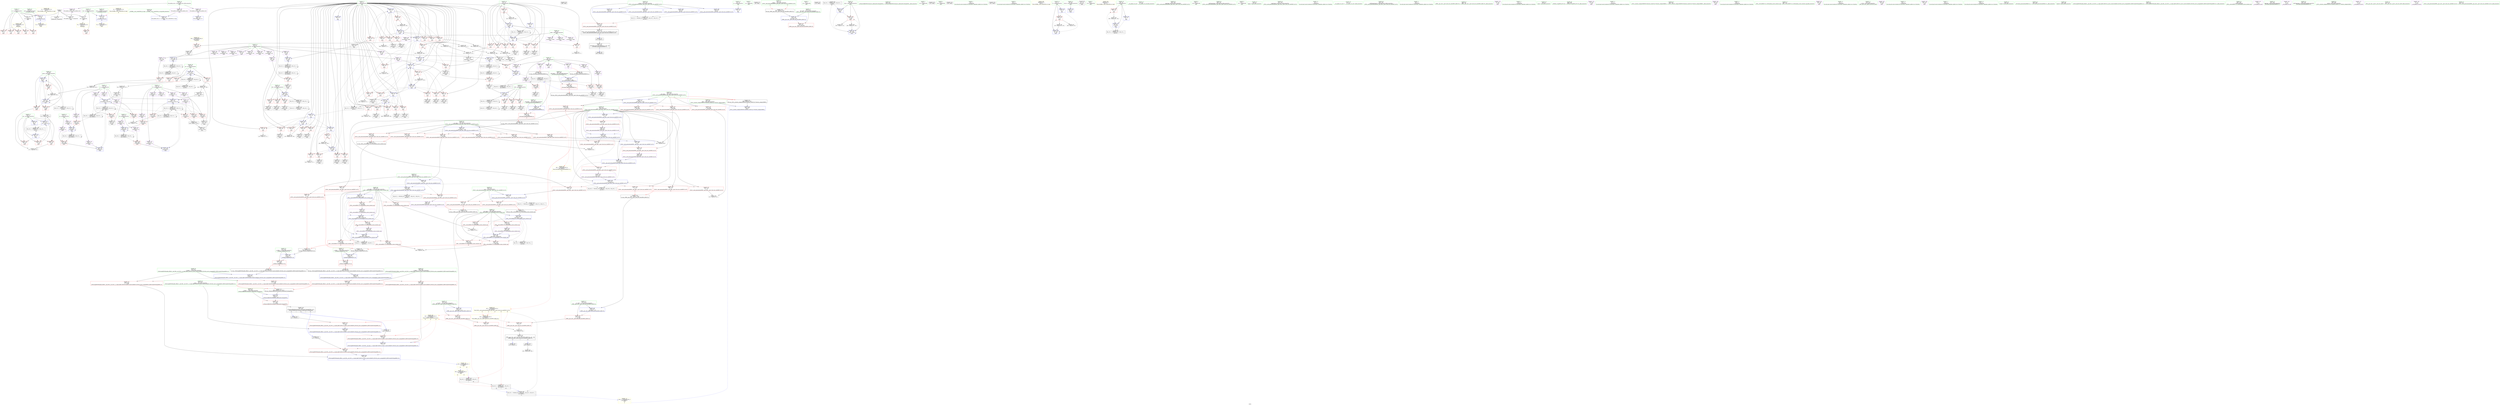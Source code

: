 digraph "SVFG" {
	label="SVFG";

	Node0x555962d0a520 [shape=record,color=grey,label="{NodeID: 0\nNullPtr}"];
	Node0x555962d0a520 -> Node0x555962d34840[style=solid];
	Node0x555962d0a520 -> Node0x555962d439c0[style=solid];
	Node0x555962d0a520 -> Node0x555962d43a90[style=solid];
	Node0x555962d0a520 -> Node0x555962d44390[style=solid];
	Node0x555962d3d760 [shape=record,color=grey,label="{NodeID: 526\n371 = cmp(369, 370, )\n}"];
	Node0x555962d45740 [shape=record,color=blue,label="{NodeID: 360\n87\<--40\ngood\<--\nmain\n}"];
	Node0x555962d45740 -> Node0x555962d3f990[style=dashed];
	Node0x555962d45740 -> Node0x555962d3fa60[style=dashed];
	Node0x555962d45740 -> Node0x555962d3fb30[style=dashed];
	Node0x555962d45740 -> Node0x555962d45740[style=dashed];
	Node0x555962d45740 -> Node0x555962d46030[style=dashed];
	Node0x555962d45740 -> Node0x555962d676b0[style=dashed];
	Node0x555962d411f0 [shape=record,color=red,label="{NodeID: 277\n409\<--400\n\<--__last.addr\n_ZSt16next_permutationIPiEbT_S1_\n|{<s0>11}}"];
	Node0x555962d411f0:s0 -> Node0x555962da8df0[style=solid,color=red];
	Node0x555962d34fc0 [shape=record,color=red,label="{NodeID: 194\n96\<--4\n\<--in\nmain\n}"];
	Node0x555962d318e0 [shape=record,color=black,label="{NodeID: 111\n271\<--270\nidxprom74\<--\nmain\n}"];
	Node0x555962d30240 [shape=record,color=green,label="{NodeID: 28\n32\<--33\nj\<--j_field_insensitive\nGlob }"];
	Node0x555962d30240 -> Node0x555962d3efd0[style=solid];
	Node0x555962d30240 -> Node0x555962d3f0a0[style=solid];
	Node0x555962d30240 -> Node0x555962d3f170[style=solid];
	Node0x555962d30240 -> Node0x555962d3f240[style=solid];
	Node0x555962d30240 -> Node0x555962d3f310[style=solid];
	Node0x555962d30240 -> Node0x555962d3f3e0[style=solid];
	Node0x555962d30240 -> Node0x555962d3f4b0[style=solid];
	Node0x555962d30240 -> Node0x555962d3f580[style=solid];
	Node0x555962d30240 -> Node0x555962d43e90[style=solid];
	Node0x555962d30240 -> Node0x555962d44e50[style=solid];
	Node0x555962d30240 -> Node0x555962d45190[style=solid];
	Node0x555962da5770 [shape=record,color=black,label="{NodeID: 720\n386 = PHI()\n}"];
	Node0x555962d66fd0 [shape=record,color=black,label="{NodeID: 554\nMR_14V_2 = PHI(MR_14V_3, MR_14V_1, )\npts\{33 \}\n}"];
	Node0x555962d66fd0 -> Node0x555962d44e50[style=dashed];
	Node0x555962d66fd0 -> Node0x555962d66fd0[style=dashed];
	Node0x555962d3aff0 [shape=record,color=blue,label="{NodeID: 388\n436\<--488\n__j\<--incdec.ptr7\n_ZSt18__next_permutationIPiN9__gnu_cxx5__ops15_Iter_less_iterEEbT_S4_T0_\n}"];
	Node0x555962d3aff0 -> Node0x555962d424a0[style=dashed];
	Node0x555962d3aff0 -> Node0x555962d42570[style=dashed];
	Node0x555962d3aff0 -> Node0x555962d3aff0[style=dashed];
	Node0x555962d3aff0 -> Node0x555962d775e0[style=dashed];
	Node0x555962d428b0 [shape=record,color=red,label="{NodeID: 305\n542\<--541\n\<--\n_ZNK9__gnu_cxx5__ops15_Iter_less_iterclIPiS3_EEbT_T0_\n}"];
	Node0x555962d428b0 -> Node0x555962d519b0[style=solid];
	Node0x555962d36680 [shape=record,color=red,label="{NodeID: 222\n235\<--30\n\<--i\nmain\n}"];
	Node0x555962d36680 -> Node0x555962d315a0[style=solid];
	Node0x555962d38140 [shape=record,color=purple,label="{NodeID: 139\n122\<--17\narrayidx\<--a\nmain\n}"];
	Node0x555962d32c20 [shape=record,color=green,label="{NodeID: 56\n424\<--425\nretval\<--retval_field_insensitive\n_ZSt18__next_permutationIPiN9__gnu_cxx5__ops15_Iter_less_iterEEbT_S4_T0_\n}"];
	Node0x555962d32c20 -> Node0x555962d412c0[style=solid];
	Node0x555962d32c20 -> Node0x555962d466b0[style=solid];
	Node0x555962d32c20 -> Node0x555962d46920[style=solid];
	Node0x555962d32c20 -> Node0x555962d3b0c0[style=solid];
	Node0x555962d32c20 -> Node0x555962d3b190[style=solid];
	Node0x555962d4fd30 [shape=record,color=grey,label="{NodeID: 499\n220 = Binary(219, 136, )\n}"];
	Node0x555962d4fd30 -> Node0x555962d45190[style=solid];
	Node0x555962d44090 [shape=record,color=blue,label="{NodeID: 333\n42\<--40\nn\<--\nGlob }"];
	Node0x555962d3fc00 [shape=record,color=red,label="{NodeID: 250\n304\<--89\n\<--x82\nmain\n}"];
	Node0x555962d3fc00 -> Node0x555962d37030[style=solid];
	Node0x555962d39800 [shape=record,color=purple,label="{NodeID: 167\n190\<--44\nx\<--list\nmain\n}"];
	Node0x555962d39800 -> Node0x555962d44f20[style=solid];
	Node0x555962d343d0 [shape=record,color=green,label="{NodeID: 84\n610\<--611\n__b.addr\<--__b.addr_field_insensitive\n_ZSt4swapIiENSt9enable_ifIXsr6__and_ISt6__not_ISt15__is_tuple_likeIT_EESt21is_move_constructibleIS3_ESt18is_move_assignableIS3_EEE5valueEvE4typeERS3_SC_\n}"];
	Node0x555962d343d0 -> Node0x555962d434e0[style=solid];
	Node0x555962d343d0 -> Node0x555962d435b0[style=solid];
	Node0x555962d343d0 -> Node0x555962d3bc20[style=solid];
	Node0x555962d21550 [shape=record,color=green,label="{NodeID: 1\n7\<--1\n.str\<--dummyObj\nGlob }"];
	Node0x555962d3d8e0 [shape=record,color=grey,label="{NodeID: 527\n116 = cmp(115, 117, )\n}"];
	Node0x555962d45810 [shape=record,color=blue,label="{NodeID: 361\n30\<--26\ni\<--\nmain\n}"];
	Node0x555962d45810 -> Node0x555962d36820[style=dashed];
	Node0x555962d45810 -> Node0x555962d368f0[style=dashed];
	Node0x555962d45810 -> Node0x555962d369c0[style=dashed];
	Node0x555962d45810 -> Node0x555962d36a90[style=dashed];
	Node0x555962d45810 -> Node0x555962d36b60[style=dashed];
	Node0x555962d45810 -> Node0x555962d36c30[style=dashed];
	Node0x555962d45810 -> Node0x555962d45a80[style=dashed];
	Node0x555962d45810 -> Node0x555962d45b50[style=dashed];
	Node0x555962d412c0 [shape=record,color=red,label="{NodeID: 278\n521\<--424\n\<--retval\n_ZSt18__next_permutationIPiN9__gnu_cxx5__ops15_Iter_less_iterEEbT_S4_T0_\n}"];
	Node0x555962d412c0 -> Node0x555962d37b90[style=solid];
	Node0x555962d35090 [shape=record,color=red,label="{NodeID: 195\n108\<--4\n\<--in\nmain\n}"];
	Node0x555962d319b0 [shape=record,color=black,label="{NodeID: 112\n285\<--284\nidxprom83\<--\nmain\n}"];
	Node0x555962d30340 [shape=record,color=green,label="{NodeID: 29\n34\<--35\ntable\<--table_field_insensitive\nGlob }"];
	Node0x555962d30340 -> Node0x555962d38e40[style=solid];
	Node0x555962d30340 -> Node0x555962d38f10[style=solid];
	Node0x555962d30340 -> Node0x555962d38fe0[style=solid];
	Node0x555962d30340 -> Node0x555962d390b0[style=solid];
	Node0x555962da5260 [shape=record,color=black,label="{NodeID: 721\n98 = PHI()\n}"];
	Node0x555962d674d0 [shape=record,color=black,label="{NodeID: 555\nMR_16V_2 = PHI(MR_16V_4, MR_16V_1, )\npts\{41 \}\n}"];
	Node0x555962d674d0 -> Node0x555962d447d0[style=dashed];
	Node0x555962d3b0c0 [shape=record,color=blue,label="{NodeID: 389\n424\<--492\nretval\<--\n_ZSt18__next_permutationIPiN9__gnu_cxx5__ops15_Iter_less_iterEEbT_S4_T0_\n}"];
	Node0x555962d3b0c0 -> Node0x555962d766e0[style=dashed];
	Node0x555962d42980 [shape=record,color=red,label="{NodeID: 306\n544\<--543\n\<--\n_ZNK9__gnu_cxx5__ops15_Iter_less_iterclIPiS3_EEbT_T0_\n}"];
	Node0x555962d42980 -> Node0x555962d519b0[style=solid];
	Node0x555962d36750 [shape=record,color=red,label="{NodeID: 223\n240\<--30\n\<--i\nmain\n}"];
	Node0x555962d36750 -> Node0x555962d4f2b0[style=solid];
	Node0x555962d38210 [shape=record,color=purple,label="{NodeID: 140\n127\<--17\narrayidx6\<--a\nmain\n}"];
	Node0x555962d38210 -> Node0x555962d40350[style=solid];
	Node0x555962d32cf0 [shape=record,color=green,label="{NodeID: 57\n426\<--427\n__comp\<--__comp_field_insensitive\n_ZSt18__next_permutationIPiN9__gnu_cxx5__ops15_Iter_less_iterEEbT_S4_T0_\n|{<s0>12|<s1>13}}"];
	Node0x555962d32cf0:s0 -> Node0x555962da91b0[style=solid,color=red];
	Node0x555962d32cf0:s1 -> Node0x555962da91b0[style=solid,color=red];
	Node0x555962d4feb0 [shape=record,color=grey,label="{NodeID: 500\n356 = Binary(355, 354, )\n}"];
	Node0x555962d4feb0 -> Node0x555962d46030[style=solid];
	Node0x555962d44190 [shape=record,color=blue,label="{NodeID: 334\n644\<--53\nllvm.global_ctors_0\<--\nGlob }"];
	Node0x555962d3fcd0 [shape=record,color=red,label="{NodeID: 251\n319\<--89\n\<--x82\nmain\n}"];
	Node0x555962d3fcd0 -> Node0x555962d372a0[style=solid];
	Node0x555962d398d0 [shape=record,color=purple,label="{NodeID: 168\n199\<--44\narrayidx39\<--list\nmain\n}"];
	Node0x555962d344a0 [shape=record,color=green,label="{NodeID: 85\n612\<--613\n__tmp\<--__tmp_field_insensitive\n_ZSt4swapIiENSt9enable_ifIXsr6__and_ISt6__not_ISt15__is_tuple_likeIT_EESt21is_move_constructibleIS3_ESt18is_move_assignableIS3_EEE5valueEvE4typeERS3_SC_\n|{|<s1>23}}"];
	Node0x555962d344a0 -> Node0x555962d3bcf0[style=solid];
	Node0x555962d344a0:s1 -> Node0x555962da8f00[style=solid,color=red];
	Node0x555962d14280 [shape=record,color=green,label="{NodeID: 2\n9\<--1\n.str.1\<--dummyObj\nGlob }"];
	Node0x555962d3da60 [shape=record,color=grey,label="{NodeID: 528\n512 = cmp(510, 511, )\n}"];
	Node0x555962d458e0 [shape=record,color=blue,label="{NodeID: 362\n264\<--261\narrayidx71\<--\nmain\n}"];
	Node0x555962d458e0 -> Node0x555962d75ce0[style=dashed];
	Node0x555962d41390 [shape=record,color=red,label="{NodeID: 279\n448\<--428\n\<--__first.addr\n_ZSt18__next_permutationIPiN9__gnu_cxx5__ops15_Iter_less_iterEEbT_S4_T0_\n}"];
	Node0x555962d41390 -> Node0x555962d513b0[style=solid];
	Node0x555962d35160 [shape=record,color=red,label="{NodeID: 196\n119\<--4\n\<--in\nmain\n}"];
	Node0x555962d31a80 [shape=record,color=black,label="{NodeID: 113\n288\<--287\nidxprom85\<--\nmain\n}"];
	Node0x555962d30440 [shape=record,color=green,label="{NodeID: 30\n36\<--38\ng\<--g_field_insensitive\nGlob }"];
	Node0x555962d30440 -> Node0x555962d39180[style=solid];
	Node0x555962d30440 -> Node0x555962d39250[style=solid];
	Node0x555962d30440 -> Node0x555962d39320[style=solid];
	Node0x555962d30440 -> Node0x555962d393f0[style=solid];
	Node0x555962d30440 -> Node0x555962d394c0[style=solid];
	Node0x555962d30440 -> Node0x555962d39590[style=solid];
	Node0x555962d30440 -> Node0x555962d39660[style=solid];
	Node0x555962da7c20 [shape=record,color=black,label="{NodeID: 722\n110 = PHI()\n}"];
	Node0x555962d7fa80 [shape=record,color=yellow,style=double,label="{NodeID: 639\n40V_1 = ENCHI(MR_40V_0)\npts\{380000 \}\nFun[_ZSt9iter_swapIPiS0_EvT_T0_]|{<s0>19|<s1>19|<s2>19}}"];
	Node0x555962d7fa80:s0 -> Node0x555962d43680[style=dashed,color=red];
	Node0x555962d7fa80:s1 -> Node0x555962d43750[style=dashed,color=red];
	Node0x555962d7fa80:s2 -> Node0x555962d3bdc0[style=dashed,color=red];
	Node0x555962d675c0 [shape=record,color=black,label="{NodeID: 556\nMR_20V_2 = PHI(MR_20V_5, MR_20V_1, )\npts\{86 \}\n}"];
	Node0x555962d675c0 -> Node0x555962d455a0[style=dashed];
	Node0x555962d3b190 [shape=record,color=blue,label="{NodeID: 390\n424\<--453\nretval\<--\n_ZSt18__next_permutationIPiN9__gnu_cxx5__ops15_Iter_less_iterEEbT_S4_T0_\n}"];
	Node0x555962d3b190 -> Node0x555962d766e0[style=dashed];
	Node0x555962d42a50 [shape=record,color=red,label="{NodeID: 307\n556\<--550\n\<--__a.addr\n_ZSt9iter_swapIPiS0_EvT_T0_\n|{<s0>19}}"];
	Node0x555962d42a50:s0 -> Node0x555962da95a0[style=solid,color=red];
	Node0x555962d36820 [shape=record,color=red,label="{NodeID: 224\n255\<--30\n\<--i\nmain\n}"];
	Node0x555962d36820 -> Node0x555962d3cce0[style=solid];
	Node0x555962d382e0 [shape=record,color=purple,label="{NodeID: 141\n264\<--17\narrayidx71\<--a\nmain\n}"];
	Node0x555962d382e0 -> Node0x555962d458e0[style=solid];
	Node0x555962d32dc0 [shape=record,color=green,label="{NodeID: 58\n428\<--429\n__first.addr\<--__first.addr_field_insensitive\n_ZSt18__next_permutationIPiN9__gnu_cxx5__ops15_Iter_less_iterEEbT_S4_T0_\n|{|<s5>15|<s6>17}}"];
	Node0x555962d32dc0 -> Node0x555962d41390[style=solid];
	Node0x555962d32dc0 -> Node0x555962d41460[style=solid];
	Node0x555962d32dc0 -> Node0x555962d41530[style=solid];
	Node0x555962d32dc0 -> Node0x555962d41600[style=solid];
	Node0x555962d32dc0 -> Node0x555962d46510[style=solid];
	Node0x555962d32dc0:s5 -> Node0x555962da9b20[style=solid,color=red];
	Node0x555962d32dc0:s6 -> Node0x555962da9b20[style=solid,color=red];
	Node0x555962d50030 [shape=record,color=grey,label="{NodeID: 501\n354 = Binary(345, 353, )\n}"];
	Node0x555962d50030 -> Node0x555962d4feb0[style=solid];
	Node0x555962d44290 [shape=record,color=blue,label="{NodeID: 335\n645\<--54\nllvm.global_ctors_1\<--_GLOBAL__sub_I_wdyd2004_0_0.cpp\nGlob }"];
	Node0x555962d3fda0 [shape=record,color=red,label="{NodeID: 252\n328\<--89\n\<--x82\nmain\n}"];
	Node0x555962d3fda0 -> Node0x555962d37440[style=solid];
	Node0x555962d399a0 [shape=record,color=purple,label="{NodeID: 169\n200\<--44\ny\<--list\nmain\n}"];
	Node0x555962d399a0 -> Node0x555962d44ff0[style=solid];
	Node0x555962d34570 [shape=record,color=green,label="{NodeID: 86\n618\<--619\n_ZSt4moveIRiEONSt16remove_referenceIT_E4typeEOS2_\<--_ZSt4moveIRiEONSt16remove_referenceIT_E4typeEOS2__field_insensitive\n}"];
	Node0x555962d2e090 [shape=record,color=green,label="{NodeID: 3\n13\<--1\n.str.3\<--dummyObj\nGlob }"];
	Node0x555962d459b0 [shape=record,color=blue,label="{NodeID: 363\n272\<--269\narrayidx75\<--\nmain\n}"];
	Node0x555962d459b0 -> Node0x555962d761e0[style=dashed];
	Node0x555962d41460 [shape=record,color=red,label="{NodeID: 280\n455\<--428\n\<--__first.addr\n_ZSt18__next_permutationIPiN9__gnu_cxx5__ops15_Iter_less_iterEEbT_S4_T0_\n}"];
	Node0x555962d41460 -> Node0x555962d46780[style=solid];
	Node0x555962d35230 [shape=record,color=red,label="{NodeID: 197\n144\<--4\n\<--in\nmain\n}"];
	Node0x555962d31b50 [shape=record,color=black,label="{NodeID: 114\n292\<--291\nconv88\<--\nmain\n}"];
	Node0x555962d31b50 -> Node0x555962d45c20[style=solid];
	Node0x555962d30540 [shape=record,color=green,label="{NodeID: 31\n39\<--41\nans\<--ans_field_insensitive\nGlob }"];
	Node0x555962d30540 -> Node0x555962d3f650[style=solid];
	Node0x555962d30540 -> Node0x555962d3f720[style=solid];
	Node0x555962d30540 -> Node0x555962d3f7f0[style=solid];
	Node0x555962d30540 -> Node0x555962d43f90[style=solid];
	Node0x555962d30540 -> Node0x555962d447d0[style=solid];
	Node0x555962d30540 -> Node0x555962d461d0[style=solid];
	Node0x555962da7d20 [shape=record,color=black,label="{NodeID: 723\n124 = PHI()\n}"];
	Node0x555962d676b0 [shape=record,color=black,label="{NodeID: 557\nMR_22V_2 = PHI(MR_22V_3, MR_22V_1, )\npts\{88 \}\n}"];
	Node0x555962d676b0 -> Node0x555962d45740[style=dashed];
	Node0x555962d676b0 -> Node0x555962d676b0[style=dashed];
	Node0x555962d3b260 [shape=record,color=blue,label="{NodeID: 391\n531\<--528\nthis.addr\<--this\n_ZNK9__gnu_cxx5__ops15_Iter_less_iterclIPiS3_EEbT_T0_\n}"];
	Node0x555962d3b260 -> Node0x555962d42640[style=dashed];
	Node0x555962d42b20 [shape=record,color=red,label="{NodeID: 308\n557\<--552\n\<--__b.addr\n_ZSt9iter_swapIPiS0_EvT_T0_\n|{<s0>19}}"];
	Node0x555962d42b20:s0 -> Node0x555962da96b0[style=solid,color=red];
	Node0x555962d368f0 [shape=record,color=red,label="{NodeID: 225\n258\<--30\n\<--i\nmain\n}"];
	Node0x555962d368f0 -> Node0x555962d31670[style=solid];
	Node0x555962d383b0 [shape=record,color=purple,label="{NodeID: 142\n306\<--17\narrayidx97\<--a\nmain\n}"];
	Node0x555962d383b0 -> Node0x555962d40aa0[style=solid];
	Node0x555962d32e90 [shape=record,color=green,label="{NodeID: 59\n430\<--431\n__last.addr\<--__last.addr_field_insensitive\n_ZSt18__next_permutationIPiN9__gnu_cxx5__ops15_Iter_less_iterEEbT_S4_T0_\n}"];
	Node0x555962d32e90 -> Node0x555962d416d0[style=solid];
	Node0x555962d32e90 -> Node0x555962d417a0[style=solid];
	Node0x555962d32e90 -> Node0x555962d41870[style=solid];
	Node0x555962d32e90 -> Node0x555962d41940[style=solid];
	Node0x555962d32e90 -> Node0x555962d41a10[style=solid];
	Node0x555962d32e90 -> Node0x555962d41ae0[style=solid];
	Node0x555962d32e90 -> Node0x555962d465e0[style=solid];
	Node0x555962d501b0 [shape=record,color=grey,label="{NodeID: 502\n360 = Binary(359, 136, )\n}"];
	Node0x555962d501b0 -> Node0x555962d46100[style=solid];
	Node0x555962d44390 [shape=record,color=blue, style = dotted,label="{NodeID: 336\n646\<--3\nllvm.global_ctors_2\<--dummyVal\nGlob }"];
	Node0x555962d3fe70 [shape=record,color=red,label="{NodeID: 253\n308\<--91\n\<--y89\nmain\n}"];
	Node0x555962d3fe70 -> Node0x555962d37100[style=solid];
	Node0x555962d39a70 [shape=record,color=purple,label="{NodeID: 170\n215\<--44\narrayidx48\<--list\nmain\n}"];
	Node0x555962d34670 [shape=record,color=green,label="{NodeID: 87\n634\<--635\n__t.addr\<--__t.addr_field_insensitive\n_ZSt4moveIRiEONSt16remove_referenceIT_E4typeEOS2_\n}"];
	Node0x555962d34670 -> Node0x555962d438f0[style=solid];
	Node0x555962d34670 -> Node0x555962d3bf60[style=solid];
	Node0x555962d2e3d0 [shape=record,color=green,label="{NodeID: 4\n15\<--1\n.str.4\<--dummyObj\nGlob }"];
	Node0x555962d7e2a0 [shape=record,color=yellow,style=double,label="{NodeID: 613\n38V_1 = ENCHI(MR_38V_0)\npts\{350000 \}\nFun[main]}"];
	Node0x555962d7e2a0 -> Node0x555962d404f0[style=dashed];
	Node0x555962d45a80 [shape=record,color=blue,label="{NodeID: 364\n30\<--276\ni\<--inc77\nmain\n}"];
	Node0x555962d45a80 -> Node0x555962d36820[style=dashed];
	Node0x555962d45a80 -> Node0x555962d368f0[style=dashed];
	Node0x555962d45a80 -> Node0x555962d369c0[style=dashed];
	Node0x555962d45a80 -> Node0x555962d36a90[style=dashed];
	Node0x555962d45a80 -> Node0x555962d36b60[style=dashed];
	Node0x555962d45a80 -> Node0x555962d36c30[style=dashed];
	Node0x555962d45a80 -> Node0x555962d45a80[style=dashed];
	Node0x555962d45a80 -> Node0x555962d45b50[style=dashed];
	Node0x555962d41530 [shape=record,color=red,label="{NodeID: 281\n511\<--428\n\<--__first.addr\n_ZSt18__next_permutationIPiN9__gnu_cxx5__ops15_Iter_less_iterEEbT_S4_T0_\n}"];
	Node0x555962d41530 -> Node0x555962d3da60[style=solid];
	Node0x555962d35300 [shape=record,color=red,label="{NodeID: 198\n173\<--4\n\<--in\nmain\n}"];
	Node0x555962d36e40 [shape=record,color=black,label="{NodeID: 115\n295\<--294\nidxprom90\<--\nmain\n}"];
	Node0x555962d30640 [shape=record,color=green,label="{NodeID: 32\n42\<--43\nn\<--n_field_insensitive\nGlob }"];
	Node0x555962d30640 -> Node0x555962d44090[style=solid];
	Node0x555962da7e20 [shape=record,color=black,label="{NodeID: 724\n149 = PHI()\n}"];
	Node0x555962d70d10 [shape=record,color=black,label="{NodeID: 558\nMR_24V_2 = PHI(MR_24V_3, MR_24V_1, )\npts\{90 \}\n}"];
	Node0x555962d70d10 -> Node0x555962d6b9d0[style=dashed];
	Node0x555962d70d10 -> Node0x555962d70d10[style=dashed];
	Node0x555962d3b330 [shape=record,color=blue,label="{NodeID: 392\n533\<--529\n__it1.addr\<--__it1\n_ZNK9__gnu_cxx5__ops15_Iter_less_iterclIPiS3_EEbT_T0_\n}"];
	Node0x555962d3b330 -> Node0x555962d42710[style=dashed];
	Node0x555962d42bf0 [shape=record,color=red,label="{NodeID: 309\n573\<--567\n\<--__first.addr\n_ZSt9__reverseIPiEvT_S1_St26random_access_iterator_tag\n}"];
	Node0x555962d42bf0 -> Node0x555962d510b0[style=solid];
	Node0x555962d369c0 [shape=record,color=red,label="{NodeID: 226\n262\<--30\n\<--i\nmain\n}"];
	Node0x555962d369c0 -> Node0x555962d31740[style=solid];
	Node0x555962d38480 [shape=record,color=purple,label="{NodeID: 143\n321\<--17\narrayidx104\<--a\nmain\n}"];
	Node0x555962d38480 -> Node0x555962d40d10[style=solid];
	Node0x555962d32f60 [shape=record,color=green,label="{NodeID: 60\n432\<--433\n__i\<--__i_field_insensitive\n_ZSt18__next_permutationIPiN9__gnu_cxx5__ops15_Iter_less_iterEEbT_S4_T0_\n}"];
	Node0x555962d32f60 -> Node0x555962d41bb0[style=solid];
	Node0x555962d32f60 -> Node0x555962d41c80[style=solid];
	Node0x555962d32f60 -> Node0x555962d41d50[style=solid];
	Node0x555962d32f60 -> Node0x555962d41e20[style=solid];
	Node0x555962d32f60 -> Node0x555962d41ef0[style=solid];
	Node0x555962d32f60 -> Node0x555962d41fc0[style=solid];
	Node0x555962d32f60 -> Node0x555962d42090[style=solid];
	Node0x555962d32f60 -> Node0x555962d42160[style=solid];
	Node0x555962d32f60 -> Node0x555962d42230[style=solid];
	Node0x555962d32f60 -> Node0x555962d46780[style=solid];
	Node0x555962d32f60 -> Node0x555962d46850[style=solid];
	Node0x555962d32f60 -> Node0x555962d469f0[style=solid];
	Node0x555962d32f60 -> Node0x555962d3acb0[style=solid];
	Node0x555962d32f60 -> Node0x555962d3ae50[style=solid];
	Node0x555962d50330 [shape=record,color=grey,label="{NodeID: 503\n195 = Binary(194, 117, )\n}"];
	Node0x555962d50330 -> Node0x555962d504b0[style=solid];
	Node0x555962d44490 [shape=record,color=blue,label="{NodeID: 337\n4\<--62\nin\<--call\n__cxx_global_var_init\n|{<s0>24}}"];
	Node0x555962d44490:s0 -> Node0x555962d6f830[style=dashed,color=blue];
	Node0x555962d3ff40 [shape=record,color=red,label="{NodeID: 254\n314\<--91\n\<--y89\nmain\n}"];
	Node0x555962d3ff40 -> Node0x555962d371d0[style=solid];
	Node0x555962d39b40 [shape=record,color=purple,label="{NodeID: 171\n216\<--44\nz\<--list\nmain\n}"];
	Node0x555962d39b40 -> Node0x555962d450c0[style=solid];
	Node0x555962d34740 [shape=record,color=green,label="{NodeID: 88\n54\<--639\n_GLOBAL__sub_I_wdyd2004_0_0.cpp\<--_GLOBAL__sub_I_wdyd2004_0_0.cpp_field_insensitive\n}"];
	Node0x555962d34740 -> Node0x555962d44290[style=solid];
	Node0x555962d2e490 [shape=record,color=green,label="{NodeID: 5\n26\<--1\n\<--dummyObj\nCan only get source location for instruction, argument, global var or function.}"];
	Node0x555962d45b50 [shape=record,color=blue,label="{NodeID: 365\n30\<--26\ni\<--\nmain\n}"];
	Node0x555962d45b50 -> Node0x555962d36d00[style=dashed];
	Node0x555962d45b50 -> Node0x555962d3ecd0[style=dashed];
	Node0x555962d45b50 -> Node0x555962d3ed60[style=dashed];
	Node0x555962d45b50 -> Node0x555962d3ee30[style=dashed];
	Node0x555962d45b50 -> Node0x555962d3ef00[style=dashed];
	Node0x555962d45b50 -> Node0x555962d45810[style=dashed];
	Node0x555962d45b50 -> Node0x555962d46100[style=dashed];
	Node0x555962d45b50 -> Node0x555962d6ebd0[style=dashed];
	Node0x555962d41600 [shape=record,color=red,label="{NodeID: 282\n514\<--428\n\<--__first.addr\n_ZSt18__next_permutationIPiN9__gnu_cxx5__ops15_Iter_less_iterEEbT_S4_T0_\n|{<s0>18}}"];
	Node0x555962d41600:s0 -> Node0x555962da8950[style=solid,color=red];
	Node0x555962d353d0 [shape=record,color=red,label="{NodeID: 199\n380\<--11\n\<--out\nmain\n}"];
	Node0x555962d36ed0 [shape=record,color=black,label="{NodeID: 116\n298\<--297\nidxprom92\<--\nmain\n}"];
	Node0x555962d30740 [shape=record,color=green,label="{NodeID: 33\n44\<--45\nlist\<--list_field_insensitive\nGlob }"];
	Node0x555962d30740 -> Node0x555962d39730[style=solid];
	Node0x555962d30740 -> Node0x555962d39800[style=solid];
	Node0x555962d30740 -> Node0x555962d398d0[style=solid];
	Node0x555962d30740 -> Node0x555962d399a0[style=solid];
	Node0x555962d30740 -> Node0x555962d39a70[style=solid];
	Node0x555962d30740 -> Node0x555962d39b40[style=solid];
	Node0x555962d30740 -> Node0x555962d39c10[style=solid];
	Node0x555962d30740 -> Node0x555962d39ce0[style=solid];
	Node0x555962d30740 -> Node0x555962d39db0[style=solid];
	Node0x555962d30740 -> Node0x555962d39e80[style=solid];
	Node0x555962d30740 -> Node0x555962d39f50[style=solid];
	Node0x555962d30740 -> Node0x555962d3a020[style=solid];
	Node0x555962da7f20 [shape=record,color=black,label="{NodeID: 725\n181 = PHI()\n}"];
	Node0x555962d7fd80 [shape=record,color=yellow,style=double,label="{NodeID: 642\n40V_1 = ENCHI(MR_40V_0)\npts\{380000 \}\nFun[_ZSt16next_permutationIPiEbT_S1_]|{<s0>11}}"];
	Node0x555962d7fd80:s0 -> Node0x555962d7ef40[style=dashed,color=red];
	Node0x555962d711e0 [shape=record,color=black,label="{NodeID: 559\nMR_26V_2 = PHI(MR_26V_3, MR_26V_1, )\npts\{92 \}\n}"];
	Node0x555962d711e0 -> Node0x555962d6bed0[style=dashed];
	Node0x555962d711e0 -> Node0x555962d711e0[style=dashed];
	Node0x555962d3b400 [shape=record,color=blue,label="{NodeID: 393\n535\<--530\n__it2.addr\<--__it2\n_ZNK9__gnu_cxx5__ops15_Iter_less_iterclIPiS3_EEbT_T0_\n}"];
	Node0x555962d3b400 -> Node0x555962d427e0[style=dashed];
	Node0x555962d42cc0 [shape=record,color=red,label="{NodeID: 310\n582\<--567\n\<--__first.addr\n_ZSt9__reverseIPiEvT_S1_St26random_access_iterator_tag\n}"];
	Node0x555962d42cc0 -> Node0x555962d51230[style=solid];
	Node0x555962d36a90 [shape=record,color=red,label="{NodeID: 227\n266\<--30\n\<--i\nmain\n}"];
	Node0x555962d36a90 -> Node0x555962d31810[style=solid];
	Node0x555962d38550 [shape=record,color=purple,label="{NodeID: 144\n330\<--17\narrayidx107\<--a\nmain\n}"];
	Node0x555962d38550 -> Node0x555962d40de0[style=solid];
	Node0x555962d38550 -> Node0x555962d45e90[style=solid];
	Node0x555962d33030 [shape=record,color=green,label="{NodeID: 61\n434\<--435\n__ii\<--__ii_field_insensitive\n_ZSt18__next_permutationIPiN9__gnu_cxx5__ops15_Iter_less_iterEEbT_S4_T0_\n}"];
	Node0x555962d33030 -> Node0x555962d42300[style=solid];
	Node0x555962d33030 -> Node0x555962d423d0[style=solid];
	Node0x555962d33030 -> Node0x555962d3ad80[style=solid];
	Node0x555962d504b0 [shape=record,color=grey,label="{NodeID: 504\n197 = Binary(195, 196, )\n}"];
	Node0x555962d504b0 -> Node0x555962d321b0[style=solid];
	Node0x555962d44560 [shape=record,color=blue,label="{NodeID: 338\n11\<--76\nout\<--call\n__cxx_global_var_init.2\n|{<s0>25}}"];
	Node0x555962d44560:s0 -> Node0x555962d6f990[style=dashed,color=blue];
	Node0x555962d40010 [shape=record,color=red,label="{NodeID: 255\n337\<--91\n\<--y89\nmain\n}"];
	Node0x555962d40010 -> Node0x555962d376b0[style=solid];
	Node0x555962d39c10 [shape=record,color=purple,label="{NodeID: 172\n289\<--44\narrayidx86\<--list\nmain\n}"];
	Node0x555962d34840 [shape=record,color=black,label="{NodeID: 89\n2\<--3\ndummyVal\<--dummyVal\n}"];
	Node0x555962d2e550 [shape=record,color=green,label="{NodeID: 6\n40\<--1\n\<--dummyObj\nCan only get source location for instruction, argument, global var or function.}"];
	Node0x555962d83b30 [shape=record,color=yellow,style=double,label="{NodeID: 698\nRETMU(2V_2)\npts\{6 \}\nFun[_GLOBAL__sub_I_wdyd2004_0_0.cpp]}"];
	Node0x555962d45c20 [shape=record,color=blue,label="{NodeID: 366\n89\<--292\nx82\<--conv88\nmain\n}"];
	Node0x555962d45c20 -> Node0x555962d3fc00[style=dashed];
	Node0x555962d45c20 -> Node0x555962d3fcd0[style=dashed];
	Node0x555962d45c20 -> Node0x555962d3fda0[style=dashed];
	Node0x555962d45c20 -> Node0x555962d6b9d0[style=dashed];
	Node0x555962d416d0 [shape=record,color=red,label="{NodeID: 283\n449\<--430\n\<--__last.addr\n_ZSt18__next_permutationIPiN9__gnu_cxx5__ops15_Iter_less_iterEEbT_S4_T0_\n}"];
	Node0x555962d416d0 -> Node0x555962d513b0[style=solid];
	Node0x555962d354a0 [shape=record,color=red,label="{NodeID: 200\n102\<--25\n\<--T\nmain\n}"];
	Node0x555962d354a0 -> Node0x555962d4f130[style=solid];
	Node0x555962d354a0 -> Node0x555962d3d2e0[style=solid];
	Node0x555962d36f60 [shape=record,color=black,label="{NodeID: 117\n302\<--301\nconv95\<--\nmain\n}"];
	Node0x555962d36f60 -> Node0x555962d45cf0[style=solid];
	Node0x555962d30840 [shape=record,color=green,label="{NodeID: 34\n52\<--56\nllvm.global_ctors\<--llvm.global_ctors_field_insensitive\nGlob }"];
	Node0x555962d30840 -> Node0x555962d3a5d0[style=solid];
	Node0x555962d30840 -> Node0x555962d3a6a0[style=solid];
	Node0x555962d30840 -> Node0x555962d3a7a0[style=solid];
	Node0x555962da8020 [shape=record,color=black,label="{NodeID: 726\n366 = PHI(395, )\n}"];
	Node0x555962d716e0 [shape=record,color=black,label="{NodeID: 560\nMR_28V_2 = PHI(MR_28V_3, MR_28V_1, )\npts\{94 \}\n}"];
	Node0x555962d716e0 -> Node0x555962d6c3d0[style=dashed];
	Node0x555962d716e0 -> Node0x555962d716e0[style=dashed];
	Node0x555962d3b4d0 [shape=record,color=blue,label="{NodeID: 394\n550\<--548\n__a.addr\<--__a\n_ZSt9iter_swapIPiS0_EvT_T0_\n}"];
	Node0x555962d3b4d0 -> Node0x555962d42a50[style=dashed];
	Node0x555962d42d90 [shape=record,color=red,label="{NodeID: 311\n586\<--567\n\<--__first.addr\n_ZSt9__reverseIPiEvT_S1_St26random_access_iterator_tag\n|{<s0>20}}"];
	Node0x555962d42d90:s0 -> Node0x555962da97c0[style=solid,color=red];
	Node0x555962d36b60 [shape=record,color=red,label="{NodeID: 228\n270\<--30\n\<--i\nmain\n}"];
	Node0x555962d36b60 -> Node0x555962d318e0[style=solid];
	Node0x555962d38620 [shape=record,color=purple,label="{NodeID: 145\n147\<--19\narrayidx13\<--b\nmain\n}"];
	Node0x555962d33100 [shape=record,color=green,label="{NodeID: 62\n436\<--437\n__j\<--__j_field_insensitive\n_ZSt18__next_permutationIPiN9__gnu_cxx5__ops15_Iter_less_iterEEbT_S4_T0_\n}"];
	Node0x555962d33100 -> Node0x555962d424a0[style=solid];
	Node0x555962d33100 -> Node0x555962d42570[style=solid];
	Node0x555962d33100 -> Node0x555962d3af20[style=solid];
	Node0x555962d33100 -> Node0x555962d3aff0[style=solid];
	Node0x555962d50630 [shape=record,color=grey,label="{NodeID: 505\n135 = Binary(134, 136, )\n}"];
	Node0x555962d50630 -> Node0x555962d44a40[style=solid];
	Node0x555962d44630 [shape=record,color=blue,label="{NodeID: 339\n83\<--26\nretval\<--\nmain\n}"];
	Node0x555962d400e0 [shape=record,color=red,label="{NodeID: 256\n327\<--93\n\<--tar\nmain\n}"];
	Node0x555962d400e0 -> Node0x555962d4fa30[style=solid];
	Node0x555962d39ce0 [shape=record,color=purple,label="{NodeID: 173\n290\<--44\nx87\<--list\nmain\n}"];
	Node0x555962d39ce0 -> Node0x555962d40830[style=solid];
	Node0x555962d34940 [shape=record,color=black,label="{NodeID: 90\n82\<--26\nmain_ret\<--\nmain\n}"];
	Node0x555962d2e9b0 [shape=record,color=green,label="{NodeID: 7\n46\<--1\n.str.5\<--dummyObj\nGlob }"];
	Node0x555962d83c40 [shape=record,color=yellow,style=double,label="{NodeID: 699\nRETMU(4V_2)\npts\{12 \}\nFun[_GLOBAL__sub_I_wdyd2004_0_0.cpp]}"];
	Node0x555962d45cf0 [shape=record,color=blue,label="{NodeID: 367\n91\<--302\ny89\<--conv95\nmain\n}"];
	Node0x555962d45cf0 -> Node0x555962d3fe70[style=dashed];
	Node0x555962d45cf0 -> Node0x555962d3ff40[style=dashed];
	Node0x555962d45cf0 -> Node0x555962d40010[style=dashed];
	Node0x555962d45cf0 -> Node0x555962d6bed0[style=dashed];
	Node0x555962d417a0 [shape=record,color=red,label="{NodeID: 284\n461\<--430\n\<--__last.addr\n_ZSt18__next_permutationIPiN9__gnu_cxx5__ops15_Iter_less_iterEEbT_S4_T0_\n}"];
	Node0x555962d417a0 -> Node0x555962d51830[style=solid];
	Node0x555962d35570 [shape=record,color=red,label="{NodeID: 201\n381\<--28\n\<--t\nmain\n}"];
	Node0x555962d35570 -> Node0x555962d4f730[style=solid];
	Node0x555962d37030 [shape=record,color=black,label="{NodeID: 118\n305\<--304\nidxprom96\<--\nmain\n}"];
	Node0x555962d30940 [shape=record,color=green,label="{NodeID: 35\n57\<--58\n__cxx_global_var_init\<--__cxx_global_var_init_field_insensitive\n}"];
	Node0x555962da8180 [shape=record,color=black,label="{NodeID: 727\n413 = PHI(421, )\n}"];
	Node0x555962da8180 -> Node0x555962d37ac0[style=solid];
	Node0x555962d71be0 [shape=record,color=black,label="{NodeID: 561\nMR_30V_2 = PHI(MR_30V_3, MR_30V_1, )\npts\{180000 \}\n}"];
	Node0x555962d71be0 -> Node0x555962d40350[style=dashed];
	Node0x555962d71be0 -> Node0x555962d71be0[style=dashed];
	Node0x555962d71be0 -> Node0x555962d75ce0[style=dashed];
	Node0x555962d3b5a0 [shape=record,color=blue,label="{NodeID: 395\n552\<--549\n__b.addr\<--__b\n_ZSt9iter_swapIPiS0_EvT_T0_\n}"];
	Node0x555962d3b5a0 -> Node0x555962d42b20[style=dashed];
	Node0x555962d42e60 [shape=record,color=red,label="{NodeID: 312\n589\<--567\n\<--__first.addr\n_ZSt9__reverseIPiEvT_S1_St26random_access_iterator_tag\n}"];
	Node0x555962d42e60 -> Node0x555962d34e20[style=solid];
	Node0x555962d36c30 [shape=record,color=red,label="{NodeID: 229\n275\<--30\n\<--i\nmain\n}"];
	Node0x555962d36c30 -> Node0x555962d50ab0[style=solid];
	Node0x555962d386f0 [shape=record,color=purple,label="{NodeID: 146\n152\<--19\narrayidx16\<--b\nmain\n}"];
	Node0x555962d386f0 -> Node0x555962d40420[style=solid];
	Node0x555962d331d0 [shape=record,color=green,label="{NodeID: 63\n438\<--439\nagg.tmp\<--agg.tmp_field_insensitive\n_ZSt18__next_permutationIPiN9__gnu_cxx5__ops15_Iter_less_iterEEbT_S4_T0_\n}"];
	Node0x555962d507b0 [shape=record,color=grey,label="{NodeID: 506\n185 = Binary(184, 117, )\n}"];
	Node0x555962d507b0 -> Node0x555962d50930[style=solid];
	Node0x555962d44700 [shape=record,color=blue,label="{NodeID: 340\n25\<--103\nT\<--dec\nmain\n}"];
	Node0x555962d44700 -> Node0x555962d354a0[style=dashed];
	Node0x555962d44700 -> Node0x555962d44700[style=dashed];
	Node0x555962d401b0 [shape=record,color=red,label="{NodeID: 257\n336\<--93\n\<--tar\nmain\n}"];
	Node0x555962d401b0 -> Node0x555962d4f8b0[style=solid];
	Node0x555962d39db0 [shape=record,color=purple,label="{NodeID: 174\n299\<--44\narrayidx93\<--list\nmain\n}"];
	Node0x555962d34a10 [shape=record,color=black,label="{NodeID: 91\n121\<--120\nidxprom\<--\nmain\n}"];
	Node0x555962d2ea70 [shape=record,color=green,label="{NodeID: 8\n48\<--1\n.str.6\<--dummyObj\nGlob }"];
	Node0x555962d45dc0 [shape=record,color=blue,label="{NodeID: 368\n93\<--325\ntar\<--conv105\nmain\n}"];
	Node0x555962d45dc0 -> Node0x555962d400e0[style=dashed];
	Node0x555962d45dc0 -> Node0x555962d401b0[style=dashed];
	Node0x555962d45dc0 -> Node0x555962d40280[style=dashed];
	Node0x555962d45dc0 -> Node0x555962d6c3d0[style=dashed];
	Node0x555962d41870 [shape=record,color=red,label="{NodeID: 285\n466\<--430\n\<--__last.addr\n_ZSt18__next_permutationIPiN9__gnu_cxx5__ops15_Iter_less_iterEEbT_S4_T0_\n}"];
	Node0x555962d41870 -> Node0x555962d469f0[style=solid];
	Node0x555962d35640 [shape=record,color=red,label="{NodeID: 202\n115\<--30\n\<--i\nmain\n}"];
	Node0x555962d35640 -> Node0x555962d3d8e0[style=solid];
	Node0x555962d37100 [shape=record,color=black,label="{NodeID: 119\n309\<--308\nidxprom98\<--\nmain\n}"];
	Node0x555962d30a40 [shape=record,color=green,label="{NodeID: 36\n62\<--63\ncall\<--call_field_insensitive\n__cxx_global_var_init\n}"];
	Node0x555962d30a40 -> Node0x555962d44490[style=solid];
	Node0x555962da8310 [shape=record,color=black,label="{NodeID: 728\n479 = PHI(527, )\n}"];
	Node0x555962d720e0 [shape=record,color=black,label="{NodeID: 562\nMR_32V_2 = PHI(MR_32V_3, MR_32V_1, )\npts\{200000 \}\n}"];
	Node0x555962d720e0 -> Node0x555962d40420[style=dashed];
	Node0x555962d720e0 -> Node0x555962d720e0[style=dashed];
	Node0x555962d720e0 -> Node0x555962d761e0[style=dashed];
	Node0x555962d3b670 [shape=record,color=blue,label="{NodeID: 396\n567\<--563\n__first.addr\<--__first\n_ZSt9__reverseIPiEvT_S1_St26random_access_iterator_tag\n}"];
	Node0x555962d3b670 -> Node0x555962d42bf0[style=dashed];
	Node0x555962d3b670 -> Node0x555962d42cc0[style=dashed];
	Node0x555962d3b670 -> Node0x555962d42d90[style=dashed];
	Node0x555962d3b670 -> Node0x555962d42e60[style=dashed];
	Node0x555962d3b670 -> Node0x555962d3b8e0[style=dashed];
	Node0x555962d3b670 -> Node0x555962d691d0[style=dashed];
	Node0x555962d42f30 [shape=record,color=red,label="{NodeID: 313\n574\<--569\n\<--__last.addr\n_ZSt9__reverseIPiEvT_S1_St26random_access_iterator_tag\n}"];
	Node0x555962d42f30 -> Node0x555962d510b0[style=solid];
	Node0x555962d36d00 [shape=record,color=red,label="{NodeID: 230\n281\<--30\n\<--i\nmain\n}"];
	Node0x555962d36d00 -> Node0x555962d3d460[style=solid];
	Node0x555962d387c0 [shape=record,color=purple,label="{NodeID: 147\n272\<--19\narrayidx75\<--b\nmain\n}"];
	Node0x555962d387c0 -> Node0x555962d459b0[style=solid];
	Node0x555962d332a0 [shape=record,color=green,label="{NodeID: 64\n440\<--441\nundef.agg.tmp\<--undef.agg.tmp_field_insensitive\n_ZSt18__next_permutationIPiN9__gnu_cxx5__ops15_Iter_less_iterEEbT_S4_T0_\n}"];
	Node0x555962d50930 [shape=record,color=grey,label="{NodeID: 507\n187 = Binary(185, 186, )\n}"];
	Node0x555962d50930 -> Node0x555962d32010[style=solid];
	Node0x555962d447d0 [shape=record,color=blue,label="{NodeID: 341\n39\<--112\nans\<--\nmain\n}"];
	Node0x555962d447d0 -> Node0x555962d3f650[style=dashed];
	Node0x555962d447d0 -> Node0x555962d3f720[style=dashed];
	Node0x555962d447d0 -> Node0x555962d3f7f0[style=dashed];
	Node0x555962d447d0 -> Node0x555962d461d0[style=dashed];
	Node0x555962d447d0 -> Node0x555962d674d0[style=dashed];
	Node0x555962d40280 [shape=record,color=red,label="{NodeID: 258\n345\<--93\n\<--tar\nmain\n}"];
	Node0x555962d40280 -> Node0x555962d50030[style=solid];
	Node0x555962d39e80 [shape=record,color=purple,label="{NodeID: 175\n300\<--44\ny94\<--list\nmain\n}"];
	Node0x555962d39e80 -> Node0x555962d409d0[style=solid];
	Node0x555962d34ae0 [shape=record,color=black,label="{NodeID: 92\n126\<--125\nidxprom5\<--\nmain\n}"];
	Node0x555962d2eb70 [shape=record,color=green,label="{NodeID: 9\n50\<--1\n.str.7\<--dummyObj\nGlob }"];
	Node0x555962d691d0 [shape=record,color=black,label="{NodeID: 535\nMR_78V_3 = PHI(MR_78V_2, MR_78V_4, )\npts\{568 \}\n}"];
	Node0x555962d45e90 [shape=record,color=blue,label="{NodeID: 369\n330\<--334\narrayidx107\<--conv109\nmain\n}"];
	Node0x555962d45e90 -> Node0x555962d40aa0[style=dashed];
	Node0x555962d45e90 -> Node0x555962d40d10[style=dashed];
	Node0x555962d45e90 -> Node0x555962d40de0[style=dashed];
	Node0x555962d45e90 -> Node0x555962d45e90[style=dashed];
	Node0x555962d45e90 -> Node0x555962d71be0[style=dashed];
	Node0x555962d45e90 -> Node0x555962d75ce0[style=dashed];
	Node0x555962d41940 [shape=record,color=red,label="{NodeID: 286\n483\<--430\n\<--__last.addr\n_ZSt18__next_permutationIPiN9__gnu_cxx5__ops15_Iter_less_iterEEbT_S4_T0_\n}"];
	Node0x555962d41940 -> Node0x555962d3af20[style=solid];
	Node0x555962d35710 [shape=record,color=red,label="{NodeID: 203\n120\<--30\n\<--i\nmain\n}"];
	Node0x555962d35710 -> Node0x555962d34a10[style=solid];
	Node0x555962d371d0 [shape=record,color=black,label="{NodeID: 120\n315\<--314\nidxprom101\<--\nmain\n}"];
	Node0x555962d30b10 [shape=record,color=green,label="{NodeID: 37\n64\<--65\nfopen\<--fopen_field_insensitive\n}"];
	Node0x555962da8420 [shape=record,color=black,label="{NodeID: 729\n490 = PHI(527, )\n}"];
	Node0x555962da8420 -> Node0x555962d50c30[style=solid];
	Node0x555962d80160 [shape=record,color=yellow,style=double,label="{NodeID: 646\n2V_1 = ENCHI(MR_2V_0)\npts\{6 \}\nFun[_GLOBAL__sub_I_wdyd2004_0_0.cpp]|{<s0>24}}"];
	Node0x555962d80160:s0 -> Node0x555962d44490[style=dashed,color=red];
	Node0x555962d725e0 [shape=record,color=black,label="{NodeID: 563\nMR_34V_2 = PHI(MR_34V_3, MR_34V_1, )\npts\{220000 \}\n}"];
	Node0x555962d725e0 -> Node0x555962d405c0[style=dashed];
	Node0x555962d725e0 -> Node0x555962d44970[style=dashed];
	Node0x555962d725e0 -> Node0x555962d725e0[style=dashed];
	Node0x555962d3b740 [shape=record,color=blue,label="{NodeID: 397\n569\<--564\n__last.addr\<--__last\n_ZSt9__reverseIPiEvT_S1_St26random_access_iterator_tag\n}"];
	Node0x555962d3b740 -> Node0x555962d42f30[style=dashed];
	Node0x555962d3b740 -> Node0x555962d43000[style=dashed];
	Node0x555962d3b740 -> Node0x555962d3b810[style=dashed];
	Node0x555962d3b740 -> Node0x555962d696d0[style=dashed];
	Node0x555962d43000 [shape=record,color=red,label="{NodeID: 314\n578\<--569\n\<--__last.addr\n_ZSt9__reverseIPiEvT_S1_St26random_access_iterator_tag\n}"];
	Node0x555962d43000 -> Node0x555962d3abe0[style=solid];
	Node0x555962d3ecd0 [shape=record,color=red,label="{NodeID: 231\n284\<--30\n\<--i\nmain\n}"];
	Node0x555962d3ecd0 -> Node0x555962d319b0[style=solid];
	Node0x555962d38890 [shape=record,color=purple,label="{NodeID: 148\n310\<--19\narrayidx99\<--b\nmain\n}"];
	Node0x555962d38890 -> Node0x555962d40b70[style=solid];
	Node0x555962d33370 [shape=record,color=green,label="{NodeID: 65\n442\<--443\nagg.tmp12\<--agg.tmp12_field_insensitive\n_ZSt18__next_permutationIPiN9__gnu_cxx5__ops15_Iter_less_iterEEbT_S4_T0_\n}"];
	Node0x555962d50ab0 [shape=record,color=grey,label="{NodeID: 508\n276 = Binary(275, 136, )\n}"];
	Node0x555962d50ab0 -> Node0x555962d45a80[style=solid];
	Node0x555962d448a0 [shape=record,color=blue,label="{NodeID: 342\n30\<--26\ni\<--\nmain\n}"];
	Node0x555962d448a0 -> Node0x555962d35640[style=dashed];
	Node0x555962d448a0 -> Node0x555962d35710[style=dashed];
	Node0x555962d448a0 -> Node0x555962d357e0[style=dashed];
	Node0x555962d448a0 -> Node0x555962d358b0[style=dashed];
	Node0x555962d448a0 -> Node0x555962d35980[style=dashed];
	Node0x555962d448a0 -> Node0x555962d44a40[style=dashed];
	Node0x555962d448a0 -> Node0x555962d44b10[style=dashed];
	Node0x555962d40350 [shape=record,color=red,label="{NodeID: 259\n128\<--127\n\<--arrayidx6\nmain\n}"];
	Node0x555962d40350 -> Node0x555962d44970[style=solid];
	Node0x555962d39f50 [shape=record,color=purple,label="{NodeID: 176\n351\<--44\narrayidx118\<--list\nmain\n}"];
	Node0x555962d34bb0 [shape=record,color=black,label="{NodeID: 93\n130\<--129\nidxprom7\<--\nmain\n}"];
	Node0x555962d2ec70 [shape=record,color=green,label="{NodeID: 10\n53\<--1\n\<--dummyObj\nCan only get source location for instruction, argument, global var or function.}"];
	Node0x555962d696d0 [shape=record,color=black,label="{NodeID: 536\nMR_80V_3 = PHI(MR_80V_2, MR_80V_5, )\npts\{570 \}\n}"];
	Node0x555962d45f60 [shape=record,color=blue,label="{NodeID: 370\n339\<--343\narrayidx111\<--conv114\nmain\n}"];
	Node0x555962d45f60 -> Node0x555962d40b70[style=dashed];
	Node0x555962d45f60 -> Node0x555962d40c40[style=dashed];
	Node0x555962d45f60 -> Node0x555962d40eb0[style=dashed];
	Node0x555962d45f60 -> Node0x555962d45f60[style=dashed];
	Node0x555962d45f60 -> Node0x555962d720e0[style=dashed];
	Node0x555962d45f60 -> Node0x555962d761e0[style=dashed];
	Node0x555962d41a10 [shape=record,color=red,label="{NodeID: 287\n501\<--430\n\<--__last.addr\n_ZSt18__next_permutationIPiN9__gnu_cxx5__ops15_Iter_less_iterEEbT_S4_T0_\n|{<s0>16}}"];
	Node0x555962d41a10:s0 -> Node0x555962da8b60[style=solid,color=red];
	Node0x555962d357e0 [shape=record,color=red,label="{NodeID: 204\n125\<--30\n\<--i\nmain\n}"];
	Node0x555962d357e0 -> Node0x555962d34ae0[style=solid];
	Node0x555962d372a0 [shape=record,color=black,label="{NodeID: 121\n320\<--319\nidxprom103\<--\nmain\n}"];
	Node0x555962d30c10 [shape=record,color=green,label="{NodeID: 38\n71\<--72\n__cxx_global_var_init.2\<--__cxx_global_var_init.2_field_insensitive\n}"];
	Node0x555962da8590 [shape=record,color=black,label="{NodeID: 730\n617 = PHI(632, )\n}"];
	Node0x555962da8590 -> Node0x555962d43680[style=solid];
	Node0x555962d80270 [shape=record,color=yellow,style=double,label="{NodeID: 647\n4V_1 = ENCHI(MR_4V_0)\npts\{12 \}\nFun[_GLOBAL__sub_I_wdyd2004_0_0.cpp]|{<s0>25}}"];
	Node0x555962d80270:s0 -> Node0x555962d44560[style=dashed,color=red];
	Node0x555962d72ae0 [shape=record,color=black,label="{NodeID: 564\nMR_36V_2 = PHI(MR_36V_3, MR_36V_1, )\npts\{240000 \}\n}"];
	Node0x555962d72ae0 -> Node0x555962d40690[style=dashed];
	Node0x555962d72ae0 -> Node0x555962d44be0[style=dashed];
	Node0x555962d72ae0 -> Node0x555962d72ae0[style=dashed];
	Node0x555962d3b810 [shape=record,color=blue,label="{NodeID: 398\n569\<--579\n__last.addr\<--incdec.ptr\n_ZSt9__reverseIPiEvT_S1_St26random_access_iterator_tag\n}"];
	Node0x555962d3b810 -> Node0x555962d430d0[style=dashed];
	Node0x555962d3b810 -> Node0x555962d431a0[style=dashed];
	Node0x555962d3b810 -> Node0x555962d43270[style=dashed];
	Node0x555962d3b810 -> Node0x555962d3b9b0[style=dashed];
	Node0x555962d3b810 -> Node0x555962d696d0[style=dashed];
	Node0x555962d430d0 [shape=record,color=red,label="{NodeID: 315\n583\<--569\n\<--__last.addr\n_ZSt9__reverseIPiEvT_S1_St26random_access_iterator_tag\n}"];
	Node0x555962d430d0 -> Node0x555962d51230[style=solid];
	Node0x555962d3ed60 [shape=record,color=red,label="{NodeID: 232\n294\<--30\n\<--i\nmain\n}"];
	Node0x555962d3ed60 -> Node0x555962d36e40[style=solid];
	Node0x555962d38960 [shape=record,color=purple,label="{NodeID: 149\n316\<--19\narrayidx102\<--b\nmain\n}"];
	Node0x555962d38960 -> Node0x555962d40c40[style=solid];
	Node0x555962d33440 [shape=record,color=green,label="{NodeID: 66\n444\<--445\nundef.agg.tmp13\<--undef.agg.tmp13_field_insensitive\n_ZSt18__next_permutationIPiN9__gnu_cxx5__ops15_Iter_less_iterEEbT_S4_T0_\n}"];
	Node0x555962d50c30 [shape=record,color=grey,label="{NodeID: 509\n491 = Binary(490, 492, )\n}"];
	Node0x555962d44970 [shape=record,color=blue,label="{NodeID: 343\n131\<--128\narrayidx8\<--\nmain\n}"];
	Node0x555962d44970 -> Node0x555962d405c0[style=dashed];
	Node0x555962d44970 -> Node0x555962d44970[style=dashed];
	Node0x555962d44970 -> Node0x555962d725e0[style=dashed];
	Node0x555962d40420 [shape=record,color=red,label="{NodeID: 260\n153\<--152\n\<--arrayidx16\nmain\n}"];
	Node0x555962d40420 -> Node0x555962d44be0[style=solid];
	Node0x555962d3a020 [shape=record,color=purple,label="{NodeID: 177\n352\<--44\nz119\<--list\nmain\n}"];
	Node0x555962d3a020 -> Node0x555962d41050[style=solid];
	Node0x555962d34c80 [shape=record,color=black,label="{NodeID: 94\n146\<--145\nidxprom12\<--\nmain\n}"];
	Node0x555962d2f1b0 [shape=record,color=green,label="{NodeID: 11\n104\<--1\n\<--dummyObj\nCan only get source location for instruction, argument, global var or function.}"];
	Node0x555962d69bd0 [shape=record,color=black,label="{NodeID: 537\nMR_40V_2 = PHI(MR_40V_1, MR_40V_3, )\npts\{380000 \}\n|{<s0>16|<s1>18}}"];
	Node0x555962d69bd0:s0 -> Node0x555962d77ae0[style=dashed,color=blue];
	Node0x555962d69bd0:s1 -> Node0x555962d77ae0[style=dashed,color=blue];
	Node0x555962d46030 [shape=record,color=blue,label="{NodeID: 371\n87\<--356\ngood\<--add121\nmain\n}"];
	Node0x555962d46030 -> Node0x555962d3f990[style=dashed];
	Node0x555962d46030 -> Node0x555962d3fa60[style=dashed];
	Node0x555962d46030 -> Node0x555962d3fb30[style=dashed];
	Node0x555962d46030 -> Node0x555962d45740[style=dashed];
	Node0x555962d46030 -> Node0x555962d46030[style=dashed];
	Node0x555962d46030 -> Node0x555962d676b0[style=dashed];
	Node0x555962d41ae0 [shape=record,color=red,label="{NodeID: 288\n515\<--430\n\<--__last.addr\n_ZSt18__next_permutationIPiN9__gnu_cxx5__ops15_Iter_less_iterEEbT_S4_T0_\n|{<s0>18}}"];
	Node0x555962d41ae0:s0 -> Node0x555962da8b60[style=solid,color=red];
	Node0x555962d358b0 [shape=record,color=red,label="{NodeID: 205\n129\<--30\n\<--i\nmain\n}"];
	Node0x555962d358b0 -> Node0x555962d34bb0[style=solid];
	Node0x555962d37370 [shape=record,color=black,label="{NodeID: 122\n325\<--324\nconv105\<--cond\nmain\n}"];
	Node0x555962d37370 -> Node0x555962d45dc0[style=solid];
	Node0x555962d30d10 [shape=record,color=green,label="{NodeID: 39\n76\<--77\ncall\<--call_field_insensitive\n__cxx_global_var_init.2\n}"];
	Node0x555962d30d10 -> Node0x555962d44560[style=solid];
	Node0x555962da86d0 [shape=record,color=black,label="{NodeID: 731\n623 = PHI(632, )\n}"];
	Node0x555962da86d0 -> Node0x555962d43750[style=solid];
	Node0x555962d72fe0 [shape=record,color=black,label="{NodeID: 565\nMR_40V_2 = PHI(MR_40V_5, MR_40V_1, )\npts\{380000 \}\n}"];
	Node0x555962d72fe0 -> Node0x555962d45400[style=dashed];
	Node0x555962d72fe0 -> Node0x555962d7c5e0[style=dashed];
	Node0x555962d3b8e0 [shape=record,color=blue,label="{NodeID: 399\n567\<--590\n__first.addr\<--incdec.ptr2\n_ZSt9__reverseIPiEvT_S1_St26random_access_iterator_tag\n}"];
	Node0x555962d3b8e0 -> Node0x555962d42cc0[style=dashed];
	Node0x555962d3b8e0 -> Node0x555962d42d90[style=dashed];
	Node0x555962d3b8e0 -> Node0x555962d42e60[style=dashed];
	Node0x555962d3b8e0 -> Node0x555962d3b8e0[style=dashed];
	Node0x555962d3b8e0 -> Node0x555962d691d0[style=dashed];
	Node0x555962d431a0 [shape=record,color=red,label="{NodeID: 316\n587\<--569\n\<--__last.addr\n_ZSt9__reverseIPiEvT_S1_St26random_access_iterator_tag\n|{<s0>20}}"];
	Node0x555962d431a0:s0 -> Node0x555962da99a0[style=solid,color=red];
	Node0x555962d3ee30 [shape=record,color=red,label="{NodeID: 233\n346\<--30\n\<--i\nmain\n}"];
	Node0x555962d3ee30 -> Node0x555962d37920[style=solid];
	Node0x555962d38a30 [shape=record,color=purple,label="{NodeID: 150\n339\<--19\narrayidx111\<--b\nmain\n}"];
	Node0x555962d38a30 -> Node0x555962d40eb0[style=solid];
	Node0x555962d38a30 -> Node0x555962d45f60[style=solid];
	Node0x555962d33510 [shape=record,color=green,label="{NodeID: 67\n480\<--481\n_ZNK9__gnu_cxx5__ops15_Iter_less_iterclIPiS3_EEbT_T0_\<--_ZNK9__gnu_cxx5__ops15_Iter_less_iterclIPiS3_EEbT_T0__field_insensitive\n}"];
	Node0x555962d50db0 [shape=record,color=grey,label="{NodeID: 510\n213 = Binary(211, 212, )\n}"];
	Node0x555962d50db0 -> Node0x555962d314d0[style=solid];
	Node0x555962d44a40 [shape=record,color=blue,label="{NodeID: 344\n30\<--135\ni\<--inc\nmain\n}"];
	Node0x555962d44a40 -> Node0x555962d35640[style=dashed];
	Node0x555962d44a40 -> Node0x555962d35710[style=dashed];
	Node0x555962d44a40 -> Node0x555962d357e0[style=dashed];
	Node0x555962d44a40 -> Node0x555962d358b0[style=dashed];
	Node0x555962d44a40 -> Node0x555962d35980[style=dashed];
	Node0x555962d44a40 -> Node0x555962d44a40[style=dashed];
	Node0x555962d44a40 -> Node0x555962d44b10[style=dashed];
	Node0x555962d404f0 [shape=record,color=red,label="{NodeID: 261\n208\<--207\n\<--arrayidx43\nmain\n}"];
	Node0x555962d404f0 -> Node0x555962d32420[style=solid];
	Node0x555962d3a0f0 [shape=record,color=purple,label="{NodeID: 178\n97\<--46\n\<--.str.5\nmain\n}"];
	Node0x555962d34d50 [shape=record,color=black,label="{NodeID: 95\n151\<--150\nidxprom15\<--\nmain\n}"];
	Node0x555962d2f240 [shape=record,color=green,label="{NodeID: 12\n112\<--1\n\<--dummyObj\nCan only get source location for instruction, argument, global var or function.}"];
	Node0x555962d46100 [shape=record,color=blue,label="{NodeID: 372\n30\<--360\ni\<--inc123\nmain\n}"];
	Node0x555962d46100 -> Node0x555962d36d00[style=dashed];
	Node0x555962d46100 -> Node0x555962d3ecd0[style=dashed];
	Node0x555962d46100 -> Node0x555962d3ed60[style=dashed];
	Node0x555962d46100 -> Node0x555962d3ee30[style=dashed];
	Node0x555962d46100 -> Node0x555962d3ef00[style=dashed];
	Node0x555962d46100 -> Node0x555962d45810[style=dashed];
	Node0x555962d46100 -> Node0x555962d46100[style=dashed];
	Node0x555962d46100 -> Node0x555962d6ebd0[style=dashed];
	Node0x555962d41bb0 [shape=record,color=red,label="{NodeID: 289\n457\<--432\n\<--__i\n_ZSt18__next_permutationIPiN9__gnu_cxx5__ops15_Iter_less_iterEEbT_S4_T0_\n}"];
	Node0x555962d41bb0 -> Node0x555962d3a8a0[style=solid];
	Node0x555962d35980 [shape=record,color=red,label="{NodeID: 206\n134\<--30\n\<--i\nmain\n}"];
	Node0x555962d35980 -> Node0x555962d50630[style=solid];
	Node0x555962d37440 [shape=record,color=black,label="{NodeID: 123\n329\<--328\nidxprom106\<--\nmain\n}"];
	Node0x555962d30de0 [shape=record,color=green,label="{NodeID: 40\n80\<--81\nmain\<--main_field_insensitive\n}"];
	Node0x555962da8810 [shape=record,color=black,label="{NodeID: 732\n627 = PHI(632, )\n}"];
	Node0x555962da8810 -> Node0x555962d43820[style=solid];
	Node0x555962d734e0 [shape=record,color=black,label="{NodeID: 566\nMR_42V_2 = PHI(MR_42V_3, MR_42V_1, )\npts\{450000 \}\n}"];
	Node0x555962d734e0 -> Node0x555962d40830[style=dashed];
	Node0x555962d734e0 -> Node0x555962d734e0[style=dashed];
	Node0x555962d734e0 -> Node0x555962d748e0[style=dashed];
	Node0x555962d3b9b0 [shape=record,color=blue,label="{NodeID: 400\n569\<--593\n__last.addr\<--incdec.ptr3\n_ZSt9__reverseIPiEvT_S1_St26random_access_iterator_tag\n}"];
	Node0x555962d3b9b0 -> Node0x555962d430d0[style=dashed];
	Node0x555962d3b9b0 -> Node0x555962d431a0[style=dashed];
	Node0x555962d3b9b0 -> Node0x555962d43270[style=dashed];
	Node0x555962d3b9b0 -> Node0x555962d3b9b0[style=dashed];
	Node0x555962d3b9b0 -> Node0x555962d696d0[style=dashed];
	Node0x555962d43270 [shape=record,color=red,label="{NodeID: 317\n592\<--569\n\<--__last.addr\n_ZSt9__reverseIPiEvT_S1_St26random_access_iterator_tag\n}"];
	Node0x555962d43270 -> Node0x555962d34ef0[style=solid];
	Node0x555962d3ef00 [shape=record,color=red,label="{NodeID: 234\n359\<--30\n\<--i\nmain\n}"];
	Node0x555962d3ef00 -> Node0x555962d501b0[style=solid];
	Node0x555962d38b00 [shape=record,color=purple,label="{NodeID: 151\n131\<--21\narrayidx8\<--A\nmain\n}"];
	Node0x555962d38b00 -> Node0x555962d44970[style=solid];
	Node0x555962d33610 [shape=record,color=green,label="{NodeID: 68\n498\<--499\n_ZSt9iter_swapIPiS0_EvT_T0_\<--_ZSt9iter_swapIPiS0_EvT_T0__field_insensitive\n}"];
	Node0x555962d50f30 [shape=record,color=grey,label="{NodeID: 511\n211 = Binary(210, 117, )\n}"];
	Node0x555962d50f30 -> Node0x555962d50db0[style=solid];
	Node0x555962d44b10 [shape=record,color=blue,label="{NodeID: 345\n30\<--26\ni\<--\nmain\n}"];
	Node0x555962d44b10 -> Node0x555962d35a50[style=dashed];
	Node0x555962d44b10 -> Node0x555962d35b20[style=dashed];
	Node0x555962d44b10 -> Node0x555962d35bf0[style=dashed];
	Node0x555962d44b10 -> Node0x555962d35cc0[style=dashed];
	Node0x555962d44b10 -> Node0x555962d35d90[style=dashed];
	Node0x555962d44b10 -> Node0x555962d44cb0[style=dashed];
	Node0x555962d44b10 -> Node0x555962d44d80[style=dashed];
	Node0x555962d405c0 [shape=record,color=red,label="{NodeID: 262\n261\<--260\n\<--arrayidx69\nmain\n}"];
	Node0x555962d405c0 -> Node0x555962d458e0[style=solid];
	Node0x555962d3a1c0 [shape=record,color=purple,label="{NodeID: 179\n123\<--46\n\<--.str.5\nmain\n}"];
	Node0x555962d31cd0 [shape=record,color=black,label="{NodeID: 96\n155\<--154\nidxprom17\<--\nmain\n}"];
	Node0x555962d2f340 [shape=record,color=green,label="{NodeID: 13\n117\<--1\n\<--dummyObj\nCan only get source location for instruction, argument, global var or function.}"];
	Node0x555962d461d0 [shape=record,color=blue,label="{NodeID: 373\n39\<--377\nans\<--cond130\nmain\n}"];
	Node0x555962d461d0 -> Node0x555962d3f650[style=dashed];
	Node0x555962d461d0 -> Node0x555962d3f720[style=dashed];
	Node0x555962d461d0 -> Node0x555962d3f7f0[style=dashed];
	Node0x555962d461d0 -> Node0x555962d461d0[style=dashed];
	Node0x555962d461d0 -> Node0x555962d674d0[style=dashed];
	Node0x555962d41c80 [shape=record,color=red,label="{NodeID: 290\n460\<--432\n\<--__i\n_ZSt18__next_permutationIPiN9__gnu_cxx5__ops15_Iter_less_iterEEbT_S4_T0_\n}"];
	Node0x555962d41c80 -> Node0x555962d51830[style=solid];
	Node0x555962d35a50 [shape=record,color=red,label="{NodeID: 207\n141\<--30\n\<--i\nmain\n}"];
	Node0x555962d35a50 -> Node0x555962d3d160[style=solid];
	Node0x555962d37510 [shape=record,color=black,label="{NodeID: 124\n332\<--331\nconv108\<--\nmain\n}"];
	Node0x555962d37510 -> Node0x555962d4fa30[style=solid];
	Node0x555962d30ee0 [shape=record,color=green,label="{NodeID: 41\n83\<--84\nretval\<--retval_field_insensitive\nmain\n}"];
	Node0x555962d30ee0 -> Node0x555962d44630[style=solid];
	Node0x555962da8950 [shape=record,color=black,label="{NodeID: 733\n563 = PHI(500, 514, )\n0th arg _ZSt9__reverseIPiEvT_S1_St26random_access_iterator_tag }"];
	Node0x555962da8950 -> Node0x555962d3b670[style=solid];
	Node0x555962d739e0 [shape=record,color=black,label="{NodeID: 567\nMR_44V_2 = PHI(MR_44V_3, MR_44V_1, )\npts\{450001 \}\n}"];
	Node0x555962d739e0 -> Node0x555962d409d0[style=dashed];
	Node0x555962d739e0 -> Node0x555962d739e0[style=dashed];
	Node0x555962d739e0 -> Node0x555962d74de0[style=dashed];
	Node0x555962d3ba80 [shape=record,color=blue,label="{NodeID: 401\n601\<--598\n.addr\<--\n_ZSt19__iterator_categoryIPiENSt15iterator_traitsIT_E17iterator_categoryERKS2_\n}"];
	Node0x555962d43340 [shape=record,color=red,label="{NodeID: 318\n616\<--608\n\<--__a.addr\n_ZSt4swapIiENSt9enable_ifIXsr6__and_ISt6__not_ISt15__is_tuple_likeIT_EESt21is_move_constructibleIS3_ESt18is_move_assignableIS3_EEE5valueEvE4typeERS3_SC_\n|{<s0>21}}"];
	Node0x555962d43340:s0 -> Node0x555962da8f00[style=solid,color=red];
	Node0x555962d3efd0 [shape=record,color=red,label="{NodeID: 235\n170\<--32\n\<--j\nmain\n}"];
	Node0x555962d3efd0 -> Node0x555962d3cfe0[style=solid];
	Node0x555962d38bd0 [shape=record,color=purple,label="{NodeID: 152\n260\<--21\narrayidx69\<--A\nmain\n}"];
	Node0x555962d38bd0 -> Node0x555962d405c0[style=solid];
	Node0x555962d33710 [shape=record,color=green,label="{NodeID: 69\n503\<--504\n_ZSt19__iterator_categoryIPiENSt15iterator_traitsIT_E17iterator_categoryERKS2_\<--_ZSt19__iterator_categoryIPiENSt15iterator_traitsIT_E17iterator_categoryERKS2__field_insensitive\n}"];
	Node0x555962d7c5e0 [shape=record,color=black,label="{NodeID: 595\nMR_40V_5 = PHI(MR_40V_6, MR_40V_3, )\npts\{380000 \}\n|{|<s4>8}}"];
	Node0x555962d7c5e0 -> Node0x555962d40760[style=dashed];
	Node0x555962d7c5e0 -> Node0x555962d40900[style=dashed];
	Node0x555962d7c5e0 -> Node0x555962d40f80[style=dashed];
	Node0x555962d7c5e0 -> Node0x555962d72fe0[style=dashed];
	Node0x555962d7c5e0:s4 -> Node0x555962d7fd80[style=dashed,color=red];
	Node0x555962d510b0 [shape=record,color=grey,label="{NodeID: 512\n575 = cmp(573, 574, )\n}"];
	Node0x555962d44be0 [shape=record,color=blue,label="{NodeID: 346\n156\<--153\narrayidx18\<--\nmain\n}"];
	Node0x555962d44be0 -> Node0x555962d40690[style=dashed];
	Node0x555962d44be0 -> Node0x555962d44be0[style=dashed];
	Node0x555962d44be0 -> Node0x555962d72ae0[style=dashed];
	Node0x555962d40690 [shape=record,color=red,label="{NodeID: 263\n269\<--268\n\<--arrayidx73\nmain\n}"];
	Node0x555962d40690 -> Node0x555962d459b0[style=solid];
	Node0x555962d3a290 [shape=record,color=purple,label="{NodeID: 180\n148\<--46\n\<--.str.5\nmain\n}"];
	Node0x555962d31da0 [shape=record,color=black,label="{NodeID: 97\n175\<--174\nidxprom28\<--\nmain\n}"];
	Node0x555962d2f440 [shape=record,color=green,label="{NodeID: 14\n136\<--1\n\<--dummyObj\nCan only get source location for instruction, argument, global var or function.}"];
	Node0x555962d462a0 [shape=record,color=blue,label="{NodeID: 374\n28\<--382\nt\<--inc131\nmain\n}"];
	Node0x555962d462a0 -> Node0x555962d6e6d0[style=dashed];
	Node0x555962d41d50 [shape=record,color=red,label="{NodeID: 291\n468\<--432\n\<--__i\n_ZSt18__next_permutationIPiN9__gnu_cxx5__ops15_Iter_less_iterEEbT_S4_T0_\n}"];
	Node0x555962d41d50 -> Node0x555962d3a970[style=solid];
	Node0x555962d35b20 [shape=record,color=red,label="{NodeID: 208\n145\<--30\n\<--i\nmain\n}"];
	Node0x555962d35b20 -> Node0x555962d34c80[style=solid];
	Node0x555962d375e0 [shape=record,color=black,label="{NodeID: 125\n334\<--333\nconv109\<--sub\nmain\n}"];
	Node0x555962d375e0 -> Node0x555962d45e90[style=solid];
	Node0x555962d30fb0 [shape=record,color=green,label="{NodeID: 42\n85\<--86\nwhat\<--what_field_insensitive\nmain\n}"];
	Node0x555962d30fb0 -> Node0x555962d3f8c0[style=solid];
	Node0x555962d30fb0 -> Node0x555962d455a0[style=solid];
	Node0x555962d30fb0 -> Node0x555962d45670[style=solid];
	Node0x555962da8b60 [shape=record,color=black,label="{NodeID: 734\n564 = PHI(501, 515, )\n1st arg _ZSt9__reverseIPiEvT_S1_St26random_access_iterator_tag }"];
	Node0x555962da8b60 -> Node0x555962d3b740[style=solid];
	Node0x555962d73ee0 [shape=record,color=black,label="{NodeID: 568\nMR_46V_2 = PHI(MR_46V_3, MR_46V_1, )\npts\{450002 \}\n}"];
	Node0x555962d73ee0 -> Node0x555962d41050[style=dashed];
	Node0x555962d73ee0 -> Node0x555962d73ee0[style=dashed];
	Node0x555962d73ee0 -> Node0x555962d752e0[style=dashed];
	Node0x555962d3bb50 [shape=record,color=blue,label="{NodeID: 402\n608\<--606\n__a.addr\<--__a\n_ZSt4swapIiENSt9enable_ifIXsr6__and_ISt6__not_ISt15__is_tuple_likeIT_EESt21is_move_constructibleIS3_ESt18is_move_assignableIS3_EEE5valueEvE4typeERS3_SC_\n}"];
	Node0x555962d3bb50 -> Node0x555962d43340[style=dashed];
	Node0x555962d3bb50 -> Node0x555962d43410[style=dashed];
	Node0x555962d43410 [shape=record,color=red,label="{NodeID: 319\n625\<--608\n\<--__a.addr\n_ZSt4swapIiENSt9enable_ifIXsr6__and_ISt6__not_ISt15__is_tuple_likeIT_EESt21is_move_constructibleIS3_ESt18is_move_assignableIS3_EEE5valueEvE4typeERS3_SC_\n}"];
	Node0x555962d43410 -> Node0x555962d3bdc0[style=solid];
	Node0x555962d3f0a0 [shape=record,color=red,label="{NodeID: 236\n177\<--32\n\<--j\nmain\n}"];
	Node0x555962d3f0a0 -> Node0x555962d31e70[style=solid];
	Node0x555962d38ca0 [shape=record,color=purple,label="{NodeID: 153\n156\<--23\narrayidx18\<--B\nmain\n}"];
	Node0x555962d38ca0 -> Node0x555962d44be0[style=solid];
	Node0x555962d33810 [shape=record,color=green,label="{NodeID: 70\n506\<--507\n_ZSt9__reverseIPiEvT_S1_St26random_access_iterator_tag\<--_ZSt9__reverseIPiEvT_S1_St26random_access_iterator_tag_field_insensitive\n}"];
	Node0x555962a86710 [shape=record,color=yellow,style=double,label="{NodeID: 596\n2V_1 = ENCHI(MR_2V_0)\npts\{6 \}\nFun[main]}"];
	Node0x555962a86710 -> Node0x555962d34fc0[style=dashed];
	Node0x555962a86710 -> Node0x555962d35090[style=dashed];
	Node0x555962a86710 -> Node0x555962d35160[style=dashed];
	Node0x555962a86710 -> Node0x555962d35230[style=dashed];
	Node0x555962a86710 -> Node0x555962d35300[style=dashed];
	Node0x555962d51230 [shape=record,color=grey,label="{NodeID: 513\n584 = cmp(582, 583, )\n}"];
	Node0x555962d44cb0 [shape=record,color=blue,label="{NodeID: 347\n30\<--160\ni\<--inc20\nmain\n}"];
	Node0x555962d44cb0 -> Node0x555962d35a50[style=dashed];
	Node0x555962d44cb0 -> Node0x555962d35b20[style=dashed];
	Node0x555962d44cb0 -> Node0x555962d35bf0[style=dashed];
	Node0x555962d44cb0 -> Node0x555962d35cc0[style=dashed];
	Node0x555962d44cb0 -> Node0x555962d35d90[style=dashed];
	Node0x555962d44cb0 -> Node0x555962d44cb0[style=dashed];
	Node0x555962d44cb0 -> Node0x555962d44d80[style=dashed];
	Node0x555962d40760 [shape=record,color=red,label="{NodeID: 264\n287\<--286\n\<--arrayidx84\nmain\n}"];
	Node0x555962d40760 -> Node0x555962d31a80[style=solid];
	Node0x555962d3a360 [shape=record,color=purple,label="{NodeID: 181\n180\<--46\n\<--.str.5\nmain\n}"];
	Node0x555962d31e70 [shape=record,color=black,label="{NodeID: 98\n178\<--177\nidxprom30\<--\nmain\n}"];
	Node0x555962d2f540 [shape=record,color=green,label="{NodeID: 15\n232\<--1\n\<--dummyObj\nCan only get source location for instruction, argument, global var or function.}"];
	Node0x555962d46370 [shape=record,color=blue,label="{NodeID: 375\n398\<--396\n__first.addr\<--__first\n_ZSt16next_permutationIPiEbT_S1_\n}"];
	Node0x555962d46370 -> Node0x555962d41120[style=dashed];
	Node0x555962d41e20 [shape=record,color=red,label="{NodeID: 292\n472\<--432\n\<--__i\n_ZSt18__next_permutationIPiN9__gnu_cxx5__ops15_Iter_less_iterEEbT_S4_T0_\n}"];
	Node0x555962d41e20 -> Node0x555962d3ad80[style=solid];
	Node0x555962d35bf0 [shape=record,color=red,label="{NodeID: 209\n150\<--30\n\<--i\nmain\n}"];
	Node0x555962d35bf0 -> Node0x555962d34d50[style=solid];
	Node0x555962d376b0 [shape=record,color=black,label="{NodeID: 126\n338\<--337\nidxprom110\<--\nmain\n}"];
	Node0x555962d31080 [shape=record,color=green,label="{NodeID: 43\n87\<--88\ngood\<--good_field_insensitive\nmain\n}"];
	Node0x555962d31080 -> Node0x555962d3f990[style=solid];
	Node0x555962d31080 -> Node0x555962d3fa60[style=solid];
	Node0x555962d31080 -> Node0x555962d3fb30[style=solid];
	Node0x555962d31080 -> Node0x555962d45740[style=solid];
	Node0x555962d31080 -> Node0x555962d46030[style=solid];
	Node0x555962da8ce0 [shape=record,color=black,label="{NodeID: 735\n422 = PHI(408, )\n0th arg _ZSt18__next_permutationIPiN9__gnu_cxx5__ops15_Iter_less_iterEEbT_S4_T0_ }"];
	Node0x555962da8ce0 -> Node0x555962d46510[style=solid];
	Node0x555962d3bc20 [shape=record,color=blue,label="{NodeID: 403\n610\<--607\n__b.addr\<--__b\n_ZSt4swapIiENSt9enable_ifIXsr6__and_ISt6__not_ISt15__is_tuple_likeIT_EESt21is_move_constructibleIS3_ESt18is_move_assignableIS3_EEE5valueEvE4typeERS3_SC_\n}"];
	Node0x555962d3bc20 -> Node0x555962d434e0[style=dashed];
	Node0x555962d3bc20 -> Node0x555962d435b0[style=dashed];
	Node0x555962d434e0 [shape=record,color=red,label="{NodeID: 320\n622\<--610\n\<--__b.addr\n_ZSt4swapIiENSt9enable_ifIXsr6__and_ISt6__not_ISt15__is_tuple_likeIT_EESt21is_move_constructibleIS3_ESt18is_move_assignableIS3_EEE5valueEvE4typeERS3_SC_\n|{<s0>22}}"];
	Node0x555962d434e0:s0 -> Node0x555962da8f00[style=solid,color=red];
	Node0x555962d3f170 [shape=record,color=red,label="{NodeID: 237\n186\<--32\n\<--j\nmain\n}"];
	Node0x555962d3f170 -> Node0x555962d50930[style=solid];
	Node0x555962d38d70 [shape=record,color=purple,label="{NodeID: 154\n268\<--23\narrayidx73\<--B\nmain\n}"];
	Node0x555962d38d70 -> Node0x555962d40690[style=solid];
	Node0x555962d33910 [shape=record,color=green,label="{NodeID: 71\n524\<--525\nretval\<--retval_field_insensitive\n_ZN9__gnu_cxx5__ops16__iter_less_iterEv\n}"];
	Node0x555962add450 [shape=record,color=yellow,style=double,label="{NodeID: 597\n4V_1 = ENCHI(MR_4V_0)\npts\{12 \}\nFun[main]}"];
	Node0x555962add450 -> Node0x555962d353d0[style=dashed];
	Node0x555962d513b0 [shape=record,color=grey,label="{NodeID: 514\n450 = cmp(448, 449, )\n}"];
	Node0x555962d44d80 [shape=record,color=blue,label="{NodeID: 348\n30\<--26\ni\<--\nmain\n}"];
	Node0x555962d44d80 -> Node0x555962d35e60[style=dashed];
	Node0x555962d44d80 -> Node0x555962d35f30[style=dashed];
	Node0x555962d44d80 -> Node0x555962d36000[style=dashed];
	Node0x555962d44d80 -> Node0x555962d360d0[style=dashed];
	Node0x555962d44d80 -> Node0x555962d361a0[style=dashed];
	Node0x555962d44d80 -> Node0x555962d36270[style=dashed];
	Node0x555962d44d80 -> Node0x555962d36340[style=dashed];
	Node0x555962d44d80 -> Node0x555962d36410[style=dashed];
	Node0x555962d44d80 -> Node0x555962d45260[style=dashed];
	Node0x555962d44d80 -> Node0x555962d45330[style=dashed];
	Node0x555962d40830 [shape=record,color=red,label="{NodeID: 265\n291\<--290\n\<--x87\nmain\n}"];
	Node0x555962d40830 -> Node0x555962d31b50[style=solid];
	Node0x555962d3a430 [shape=record,color=purple,label="{NodeID: 182\n109\<--48\n\<--.str.6\nmain\n}"];
	Node0x555962d31f40 [shape=record,color=black,label="{NodeID: 99\n183\<--182\nconv\<--\nmain\n}"];
	Node0x555962d31f40 -> Node0x555962d44f20[style=solid];
	Node0x555962d2f640 [shape=record,color=green,label="{NodeID: 16\n245\<--1\n\<--dummyObj\nCan only get source location for instruction, argument, global var or function.}"];
	Node0x555962d46440 [shape=record,color=blue,label="{NodeID: 376\n400\<--397\n__last.addr\<--__last\n_ZSt16next_permutationIPiEbT_S1_\n}"];
	Node0x555962d46440 -> Node0x555962d411f0[style=dashed];
	Node0x555962d41ef0 [shape=record,color=red,label="{NodeID: 293\n474\<--432\n\<--__i\n_ZSt18__next_permutationIPiN9__gnu_cxx5__ops15_Iter_less_iterEEbT_S4_T0_\n}"];
	Node0x555962d41ef0 -> Node0x555962d3aa40[style=solid];
	Node0x555962d35cc0 [shape=record,color=red,label="{NodeID: 210\n154\<--30\n\<--i\nmain\n}"];
	Node0x555962d35cc0 -> Node0x555962d31cd0[style=solid];
	Node0x555962d37780 [shape=record,color=black,label="{NodeID: 127\n341\<--340\nconv112\<--\nmain\n}"];
	Node0x555962d37780 -> Node0x555962d4f8b0[style=solid];
	Node0x555962d31150 [shape=record,color=green,label="{NodeID: 44\n89\<--90\nx82\<--x82_field_insensitive\nmain\n}"];
	Node0x555962d31150 -> Node0x555962d3fc00[style=solid];
	Node0x555962d31150 -> Node0x555962d3fcd0[style=solid];
	Node0x555962d31150 -> Node0x555962d3fda0[style=solid];
	Node0x555962d31150 -> Node0x555962d45c20[style=solid];
	Node0x555962da8df0 [shape=record,color=black,label="{NodeID: 736\n423 = PHI(409, )\n1st arg _ZSt18__next_permutationIPiN9__gnu_cxx5__ops15_Iter_less_iterEEbT_S4_T0_ }"];
	Node0x555962da8df0 -> Node0x555962d465e0[style=solid];
	Node0x555962d748e0 [shape=record,color=black,label="{NodeID: 570\nMR_42V_4 = PHI(MR_42V_5, MR_42V_3, )\npts\{450000 \}\n}"];
	Node0x555962d748e0 -> Node0x555962d40830[style=dashed];
	Node0x555962d748e0 -> Node0x555962d44f20[style=dashed];
	Node0x555962d748e0 -> Node0x555962d734e0[style=dashed];
	Node0x555962d748e0 -> Node0x555962d748e0[style=dashed];
	Node0x555962d3bcf0 [shape=record,color=blue,label="{NodeID: 404\n612\<--620\n__tmp\<--\n_ZSt4swapIiENSt9enable_ifIXsr6__and_ISt6__not_ISt15__is_tuple_likeIT_EESt21is_move_constructibleIS3_ESt18is_move_assignableIS3_EEE5valueEvE4typeERS3_SC_\n}"];
	Node0x555962d3bcf0 -> Node0x555962d43750[style=dashed];
	Node0x555962d3bcf0 -> Node0x555962d43820[style=dashed];
	Node0x555962d435b0 [shape=record,color=red,label="{NodeID: 321\n629\<--610\n\<--__b.addr\n_ZSt4swapIiENSt9enable_ifIXsr6__and_ISt6__not_ISt15__is_tuple_likeIT_EESt21is_move_constructibleIS3_ESt18is_move_assignableIS3_EEE5valueEvE4typeERS3_SC_\n}"];
	Node0x555962d435b0 -> Node0x555962d3be90[style=solid];
	Node0x555962d3f240 [shape=record,color=red,label="{NodeID: 238\n192\<--32\n\<--j\nmain\n}"];
	Node0x555962d3f240 -> Node0x555962d320e0[style=solid];
	Node0x555962d38e40 [shape=record,color=purple,label="{NodeID: 155\n176\<--34\narrayidx29\<--table\nmain\n}"];
	Node0x555962d339e0 [shape=record,color=green,label="{NodeID: 72\n531\<--532\nthis.addr\<--this.addr_field_insensitive\n_ZNK9__gnu_cxx5__ops15_Iter_less_iterclIPiS3_EEbT_T0_\n}"];
	Node0x555962d339e0 -> Node0x555962d42640[style=solid];
	Node0x555962d339e0 -> Node0x555962d3b260[style=solid];
	Node0x555962d51530 [shape=record,color=grey,label="{NodeID: 515\n250 = cmp(247, 26, )\n}"];
	Node0x555962d44e50 [shape=record,color=blue,label="{NodeID: 349\n32\<--26\nj\<--\nmain\n}"];
	Node0x555962d44e50 -> Node0x555962d3efd0[style=dashed];
	Node0x555962d44e50 -> Node0x555962d3f0a0[style=dashed];
	Node0x555962d44e50 -> Node0x555962d3f170[style=dashed];
	Node0x555962d44e50 -> Node0x555962d3f240[style=dashed];
	Node0x555962d44e50 -> Node0x555962d3f310[style=dashed];
	Node0x555962d44e50 -> Node0x555962d3f3e0[style=dashed];
	Node0x555962d44e50 -> Node0x555962d3f4b0[style=dashed];
	Node0x555962d44e50 -> Node0x555962d3f580[style=dashed];
	Node0x555962d44e50 -> Node0x555962d44e50[style=dashed];
	Node0x555962d44e50 -> Node0x555962d45190[style=dashed];
	Node0x555962d44e50 -> Node0x555962d66fd0[style=dashed];
	Node0x555962d40900 [shape=record,color=red,label="{NodeID: 266\n297\<--296\n\<--arrayidx91\nmain\n}"];
	Node0x555962d40900 -> Node0x555962d36ed0[style=solid];
	Node0x555962d3a500 [shape=record,color=purple,label="{NodeID: 183\n385\<--50\n\<--.str.7\nmain\n}"];
	Node0x555962d32010 [shape=record,color=black,label="{NodeID: 100\n188\<--187\nidxprom33\<--add\nmain\n}"];
	Node0x555962d2f740 [shape=record,color=green,label="{NodeID: 17\n453\<--1\n\<--dummyObj\nCan only get source location for instruction, argument, global var or function.}"];
	Node0x555962d6b9d0 [shape=record,color=black,label="{NodeID: 543\nMR_24V_4 = PHI(MR_24V_5, MR_24V_3, )\npts\{90 \}\n}"];
	Node0x555962d6b9d0 -> Node0x555962d45c20[style=dashed];
	Node0x555962d6b9d0 -> Node0x555962d6b9d0[style=dashed];
	Node0x555962d6b9d0 -> Node0x555962d70d10[style=dashed];
	Node0x555962d46510 [shape=record,color=blue,label="{NodeID: 377\n428\<--422\n__first.addr\<--__first\n_ZSt18__next_permutationIPiN9__gnu_cxx5__ops15_Iter_less_iterEEbT_S4_T0_\n}"];
	Node0x555962d46510 -> Node0x555962d41390[style=dashed];
	Node0x555962d46510 -> Node0x555962d41460[style=dashed];
	Node0x555962d46510 -> Node0x555962d41530[style=dashed];
	Node0x555962d46510 -> Node0x555962d41600[style=dashed];
	Node0x555962d41fc0 [shape=record,color=red,label="{NodeID: 294\n477\<--432\n\<--__i\n_ZSt18__next_permutationIPiN9__gnu_cxx5__ops15_Iter_less_iterEEbT_S4_T0_\n|{<s0>12}}"];
	Node0x555962d41fc0:s0 -> Node0x555962da9300[style=solid,color=red];
	Node0x555962d35d90 [shape=record,color=red,label="{NodeID: 211\n159\<--30\n\<--i\nmain\n}"];
	Node0x555962d35d90 -> Node0x555962d4f5b0[style=solid];
	Node0x555962d37850 [shape=record,color=black,label="{NodeID: 128\n343\<--342\nconv114\<--sub113\nmain\n}"];
	Node0x555962d37850 -> Node0x555962d45f60[style=solid];
	Node0x555962d31220 [shape=record,color=green,label="{NodeID: 45\n91\<--92\ny89\<--y89_field_insensitive\nmain\n}"];
	Node0x555962d31220 -> Node0x555962d3fe70[style=solid];
	Node0x555962d31220 -> Node0x555962d3ff40[style=solid];
	Node0x555962d31220 -> Node0x555962d40010[style=solid];
	Node0x555962d31220 -> Node0x555962d45cf0[style=solid];
	Node0x555962da8f00 [shape=record,color=black,label="{NodeID: 737\n633 = PHI(616, 622, 612, )\n0th arg _ZSt4moveIRiEONSt16remove_referenceIT_E4typeEOS2_ }"];
	Node0x555962da8f00 -> Node0x555962d3bf60[style=solid];
	Node0x555962d74de0 [shape=record,color=black,label="{NodeID: 571\nMR_44V_4 = PHI(MR_44V_5, MR_44V_3, )\npts\{450001 \}\n}"];
	Node0x555962d74de0 -> Node0x555962d409d0[style=dashed];
	Node0x555962d74de0 -> Node0x555962d44ff0[style=dashed];
	Node0x555962d74de0 -> Node0x555962d739e0[style=dashed];
	Node0x555962d74de0 -> Node0x555962d74de0[style=dashed];
	Node0x555962d3bdc0 [shape=record,color=blue,label="{NodeID: 405\n625\<--624\n\<--\n_ZSt4swapIiENSt9enable_ifIXsr6__and_ISt6__not_ISt15__is_tuple_likeIT_EESt21is_move_constructibleIS3_ESt18is_move_assignableIS3_EEE5valueEvE4typeERS3_SC_\n}"];
	Node0x555962d3bdc0 -> Node0x555962d43820[style=dashed];
	Node0x555962d3bdc0 -> Node0x555962d3be90[style=dashed];
	Node0x555962d43680 [shape=record,color=red,label="{NodeID: 322\n620\<--617\n\<--call\n_ZSt4swapIiENSt9enable_ifIXsr6__and_ISt6__not_ISt15__is_tuple_likeIT_EESt21is_move_constructibleIS3_ESt18is_move_assignableIS3_EEE5valueEvE4typeERS3_SC_\n}"];
	Node0x555962d43680 -> Node0x555962d3bcf0[style=solid];
	Node0x555962d3f310 [shape=record,color=red,label="{NodeID: 239\n196\<--32\n\<--j\nmain\n}"];
	Node0x555962d3f310 -> Node0x555962d504b0[style=solid];
	Node0x555962d38f10 [shape=record,color=purple,label="{NodeID: 156\n179\<--34\narrayidx31\<--table\nmain\n}"];
	Node0x555962d33ab0 [shape=record,color=green,label="{NodeID: 73\n533\<--534\n__it1.addr\<--__it1.addr_field_insensitive\n_ZNK9__gnu_cxx5__ops15_Iter_less_iterclIPiS3_EEbT_T0_\n}"];
	Node0x555962d33ab0 -> Node0x555962d42710[style=solid];
	Node0x555962d33ab0 -> Node0x555962d3b330[style=solid];
	Node0x555962d516b0 [shape=record,color=grey,label="{NodeID: 516\n231 = cmp(230, 232, )\n}"];
	Node0x555962d44f20 [shape=record,color=blue,label="{NodeID: 350\n190\<--183\nx\<--conv\nmain\n}"];
	Node0x555962d44f20 -> Node0x555962d748e0[style=dashed];
	Node0x555962d409d0 [shape=record,color=red,label="{NodeID: 267\n301\<--300\n\<--y94\nmain\n}"];
	Node0x555962d409d0 -> Node0x555962d36f60[style=solid];
	Node0x555962d3a5d0 [shape=record,color=purple,label="{NodeID: 184\n644\<--52\nllvm.global_ctors_0\<--llvm.global_ctors\nGlob }"];
	Node0x555962d3a5d0 -> Node0x555962d44190[style=solid];
	Node0x555962d320e0 [shape=record,color=black,label="{NodeID: 101\n193\<--192\nconv35\<--\nmain\n}"];
	Node0x555962d320e0 -> Node0x555962d44ff0[style=solid];
	Node0x555962d2f840 [shape=record,color=green,label="{NodeID: 18\n492\<--1\n\<--dummyObj\nCan only get source location for instruction, argument, global var or function.}"];
	Node0x555962d7ef40 [shape=record,color=yellow,style=double,label="{NodeID: 627\n40V_1 = ENCHI(MR_40V_0)\npts\{380000 \}\nFun[_ZSt18__next_permutationIPiN9__gnu_cxx5__ops15_Iter_less_iterEEbT_S4_T0_]|{|<s1>12|<s2>13|<s3>14|<s4>18|<s5>18}}"];
	Node0x555962d7ef40 -> Node0x555962d77ae0[style=dashed];
	Node0x555962d7ef40:s1 -> Node0x555962d7f130[style=dashed,color=red];
	Node0x555962d7ef40:s2 -> Node0x555962d7f130[style=dashed,color=red];
	Node0x555962d7ef40:s3 -> Node0x555962d7fa80[style=dashed,color=red];
	Node0x555962d7ef40:s4 -> Node0x555962d69bd0[style=dashed,color=red];
	Node0x555962d7ef40:s5 -> Node0x555962d6d7d0[style=dashed,color=red];
	Node0x555962d6bed0 [shape=record,color=black,label="{NodeID: 544\nMR_26V_4 = PHI(MR_26V_5, MR_26V_3, )\npts\{92 \}\n}"];
	Node0x555962d6bed0 -> Node0x555962d45cf0[style=dashed];
	Node0x555962d6bed0 -> Node0x555962d6bed0[style=dashed];
	Node0x555962d6bed0 -> Node0x555962d711e0[style=dashed];
	Node0x555962d465e0 [shape=record,color=blue,label="{NodeID: 378\n430\<--423\n__last.addr\<--__last\n_ZSt18__next_permutationIPiN9__gnu_cxx5__ops15_Iter_less_iterEEbT_S4_T0_\n}"];
	Node0x555962d465e0 -> Node0x555962d416d0[style=dashed];
	Node0x555962d465e0 -> Node0x555962d417a0[style=dashed];
	Node0x555962d465e0 -> Node0x555962d41870[style=dashed];
	Node0x555962d465e0 -> Node0x555962d41940[style=dashed];
	Node0x555962d465e0 -> Node0x555962d41a10[style=dashed];
	Node0x555962d465e0 -> Node0x555962d41ae0[style=dashed];
	Node0x555962d42090 [shape=record,color=red,label="{NodeID: 295\n486\<--432\n\<--__i\n_ZSt18__next_permutationIPiN9__gnu_cxx5__ops15_Iter_less_iterEEbT_S4_T0_\n|{<s0>13}}"];
	Node0x555962d42090:s0 -> Node0x555962da9300[style=solid,color=red];
	Node0x555962d35e60 [shape=record,color=red,label="{NodeID: 212\n165\<--30\n\<--i\nmain\n}"];
	Node0x555962d35e60 -> Node0x555962d3ce60[style=solid];
	Node0x555962d37920 [shape=record,color=black,label="{NodeID: 129\n347\<--346\nidxprom115\<--\nmain\n}"];
	Node0x555962d312f0 [shape=record,color=green,label="{NodeID: 46\n93\<--94\ntar\<--tar_field_insensitive\nmain\n}"];
	Node0x555962d312f0 -> Node0x555962d400e0[style=solid];
	Node0x555962d312f0 -> Node0x555962d401b0[style=solid];
	Node0x555962d312f0 -> Node0x555962d40280[style=solid];
	Node0x555962d312f0 -> Node0x555962d45dc0[style=solid];
	Node0x555962da91b0 [shape=record,color=black,label="{NodeID: 738\n528 = PHI(426, 426, )\n0th arg _ZNK9__gnu_cxx5__ops15_Iter_less_iterclIPiS3_EEbT_T0_ }"];
	Node0x555962da91b0 -> Node0x555962d3b260[style=solid];
	Node0x555962d752e0 [shape=record,color=black,label="{NodeID: 572\nMR_46V_4 = PHI(MR_46V_5, MR_46V_3, )\npts\{450002 \}\n}"];
	Node0x555962d752e0 -> Node0x555962d41050[style=dashed];
	Node0x555962d752e0 -> Node0x555962d450c0[style=dashed];
	Node0x555962d752e0 -> Node0x555962d73ee0[style=dashed];
	Node0x555962d752e0 -> Node0x555962d752e0[style=dashed];
	Node0x555962d4e5f0 [shape=record,color=black,label="{NodeID: 489\n377 = PHI(373, 375, )\n}"];
	Node0x555962d4e5f0 -> Node0x555962d461d0[style=solid];
	Node0x555962d3be90 [shape=record,color=blue,label="{NodeID: 406\n629\<--628\n\<--\n_ZSt4swapIiENSt9enable_ifIXsr6__and_ISt6__not_ISt15__is_tuple_likeIT_EESt21is_move_constructibleIS3_ESt18is_move_assignableIS3_EEE5valueEvE4typeERS3_SC_\n|{<s0>19}}"];
	Node0x555962d3be90:s0 -> Node0x555962d6f570[style=dashed,color=blue];
	Node0x555962d43750 [shape=record,color=red,label="{NodeID: 323\n624\<--623\n\<--call1\n_ZSt4swapIiENSt9enable_ifIXsr6__and_ISt6__not_ISt15__is_tuple_likeIT_EESt21is_move_constructibleIS3_ESt18is_move_assignableIS3_EEE5valueEvE4typeERS3_SC_\n}"];
	Node0x555962d43750 -> Node0x555962d3bdc0[style=solid];
	Node0x555962d3f3e0 [shape=record,color=red,label="{NodeID: 240\n205\<--32\n\<--j\nmain\n}"];
	Node0x555962d3f3e0 -> Node0x555962d32350[style=solid];
	Node0x555962d38fe0 [shape=record,color=purple,label="{NodeID: 157\n204\<--34\narrayidx41\<--table\nmain\n}"];
	Node0x555962d33b80 [shape=record,color=green,label="{NodeID: 74\n535\<--536\n__it2.addr\<--__it2.addr_field_insensitive\n_ZNK9__gnu_cxx5__ops15_Iter_less_iterclIPiS3_EEbT_T0_\n}"];
	Node0x555962d33b80 -> Node0x555962d427e0[style=solid];
	Node0x555962d33b80 -> Node0x555962d3b400[style=solid];
	Node0x555962d51830 [shape=record,color=grey,label="{NodeID: 517\n462 = cmp(460, 461, )\n}"];
	Node0x555962d44ff0 [shape=record,color=blue,label="{NodeID: 351\n200\<--193\ny\<--conv35\nmain\n}"];
	Node0x555962d44ff0 -> Node0x555962d74de0[style=dashed];
	Node0x555962d40aa0 [shape=record,color=red,label="{NodeID: 268\n307\<--306\n\<--arrayidx97\nmain\n}"];
	Node0x555962d40aa0 -> Node0x555962d3d5e0[style=solid];
	Node0x555962d3a6a0 [shape=record,color=purple,label="{NodeID: 185\n645\<--52\nllvm.global_ctors_1\<--llvm.global_ctors\nGlob }"];
	Node0x555962d3a6a0 -> Node0x555962d44290[style=solid];
	Node0x555962d321b0 [shape=record,color=black,label="{NodeID: 102\n198\<--197\nidxprom38\<--add37\nmain\n}"];
	Node0x555962d2f940 [shape=record,color=green,label="{NodeID: 19\n4\<--6\nin\<--in_field_insensitive\nGlob }"];
	Node0x555962d2f940 -> Node0x555962d34fc0[style=solid];
	Node0x555962d2f940 -> Node0x555962d35090[style=solid];
	Node0x555962d2f940 -> Node0x555962d35160[style=solid];
	Node0x555962d2f940 -> Node0x555962d35230[style=solid];
	Node0x555962d2f940 -> Node0x555962d35300[style=solid];
	Node0x555962d2f940 -> Node0x555962d439c0[style=solid];
	Node0x555962d2f940 -> Node0x555962d44490[style=solid];
	Node0x555962d6c3d0 [shape=record,color=black,label="{NodeID: 545\nMR_28V_4 = PHI(MR_28V_5, MR_28V_3, )\npts\{94 \}\n}"];
	Node0x555962d6c3d0 -> Node0x555962d45dc0[style=dashed];
	Node0x555962d6c3d0 -> Node0x555962d6c3d0[style=dashed];
	Node0x555962d6c3d0 -> Node0x555962d716e0[style=dashed];
	Node0x555962d466b0 [shape=record,color=blue,label="{NodeID: 379\n424\<--453\nretval\<--\n_ZSt18__next_permutationIPiN9__gnu_cxx5__ops15_Iter_less_iterEEbT_S4_T0_\n}"];
	Node0x555962d466b0 -> Node0x555962d766e0[style=dashed];
	Node0x555962d42160 [shape=record,color=red,label="{NodeID: 296\n495\<--432\n\<--__i\n_ZSt18__next_permutationIPiN9__gnu_cxx5__ops15_Iter_less_iterEEbT_S4_T0_\n|{<s0>14}}"];
	Node0x555962d42160:s0 -> Node0x555962da97c0[style=solid,color=red];
	Node0x555962d35f30 [shape=record,color=red,label="{NodeID: 213\n174\<--30\n\<--i\nmain\n}"];
	Node0x555962d35f30 -> Node0x555962d31da0[style=solid];
	Node0x555962d379f0 [shape=record,color=black,label="{NodeID: 130\n350\<--349\nidxprom117\<--\nmain\n}"];
	Node0x555962d313c0 [shape=record,color=green,label="{NodeID: 47\n99\<--100\nfscanf\<--fscanf_field_insensitive\n}"];
	Node0x555962da9300 [shape=record,color=black,label="{NodeID: 739\n529 = PHI(477, 486, )\n1st arg _ZNK9__gnu_cxx5__ops15_Iter_less_iterclIPiS3_EEbT_T0_ }"];
	Node0x555962da9300 -> Node0x555962d3b330[style=solid];
	Node0x555962d4eb90 [shape=record,color=black,label="{NodeID: 490\n324 = PHI(317, 322, )\n}"];
	Node0x555962d4eb90 -> Node0x555962d37370[style=solid];
	Node0x555962d3bf60 [shape=record,color=blue,label="{NodeID: 407\n634\<--633\n__t.addr\<--__t\n_ZSt4moveIRiEONSt16remove_referenceIT_E4typeEOS2_\n}"];
	Node0x555962d3bf60 -> Node0x555962d438f0[style=dashed];
	Node0x555962d43820 [shape=record,color=red,label="{NodeID: 324\n628\<--627\n\<--call2\n_ZSt4swapIiENSt9enable_ifIXsr6__and_ISt6__not_ISt15__is_tuple_likeIT_EESt21is_move_constructibleIS3_ESt18is_move_assignableIS3_EEE5valueEvE4typeERS3_SC_\n}"];
	Node0x555962d43820 -> Node0x555962d3be90[style=solid];
	Node0x555962d3f4b0 [shape=record,color=red,label="{NodeID: 241\n212\<--32\n\<--j\nmain\n}"];
	Node0x555962d3f4b0 -> Node0x555962d50db0[style=solid];
	Node0x555962d390b0 [shape=record,color=purple,label="{NodeID: 158\n207\<--34\narrayidx43\<--table\nmain\n}"];
	Node0x555962d390b0 -> Node0x555962d404f0[style=solid];
	Node0x555962d33c50 [shape=record,color=green,label="{NodeID: 75\n550\<--551\n__a.addr\<--__a.addr_field_insensitive\n_ZSt9iter_swapIPiS0_EvT_T0_\n}"];
	Node0x555962d33c50 -> Node0x555962d42a50[style=solid];
	Node0x555962d33c50 -> Node0x555962d3b4d0[style=solid];
	Node0x555962d519b0 [shape=record,color=grey,label="{NodeID: 518\n545 = cmp(542, 544, )\n}"];
	Node0x555962d519b0 -> Node0x555962d37c60[style=solid];
	Node0x555962d450c0 [shape=record,color=blue,label="{NodeID: 352\n216\<--209\nz\<--conv44\nmain\n}"];
	Node0x555962d450c0 -> Node0x555962d752e0[style=dashed];
	Node0x555962d40b70 [shape=record,color=red,label="{NodeID: 269\n311\<--310\n\<--arrayidx99\nmain\n}"];
	Node0x555962d40b70 -> Node0x555962d3d5e0[style=solid];
	Node0x555962d3a7a0 [shape=record,color=purple,label="{NodeID: 186\n646\<--52\nllvm.global_ctors_2\<--llvm.global_ctors\nGlob }"];
	Node0x555962d3a7a0 -> Node0x555962d44390[style=solid];
	Node0x555962d32280 [shape=record,color=black,label="{NodeID: 103\n203\<--202\nidxprom40\<--\nmain\n}"];
	Node0x555962d2fa40 [shape=record,color=green,label="{NodeID: 20\n11\<--12\nout\<--out_field_insensitive\nGlob }"];
	Node0x555962d2fa40 -> Node0x555962d353d0[style=solid];
	Node0x555962d2fa40 -> Node0x555962d43a90[style=solid];
	Node0x555962d2fa40 -> Node0x555962d44560[style=solid];
	Node0x555962d84da0 [shape=record,color=yellow,style=double,label="{NodeID: 712\n40V_2 = CSCHI(MR_40V_1)\npts\{380000 \}\nCS[]|{<s0>8}}"];
	Node0x555962d84da0:s0 -> Node0x555962d7c5e0[style=dashed,color=blue];
	Node0x555962d7f130 [shape=record,color=yellow,style=double,label="{NodeID: 629\n40V_1 = ENCHI(MR_40V_0)\npts\{380000 \}\nFun[_ZNK9__gnu_cxx5__ops15_Iter_less_iterclIPiS3_EEbT_T0_]}"];
	Node0x555962d7f130 -> Node0x555962d428b0[style=dashed];
	Node0x555962d7f130 -> Node0x555962d42980[style=dashed];
	Node0x555962d46780 [shape=record,color=blue,label="{NodeID: 380\n432\<--455\n__i\<--\n_ZSt18__next_permutationIPiN9__gnu_cxx5__ops15_Iter_less_iterEEbT_S4_T0_\n}"];
	Node0x555962d46780 -> Node0x555962d41bb0[style=dashed];
	Node0x555962d46780 -> Node0x555962d46850[style=dashed];
	Node0x555962d42230 [shape=record,color=red,label="{NodeID: 297\n510\<--432\n\<--__i\n_ZSt18__next_permutationIPiN9__gnu_cxx5__ops15_Iter_less_iterEEbT_S4_T0_\n}"];
	Node0x555962d42230 -> Node0x555962d3da60[style=solid];
	Node0x555962d36000 [shape=record,color=red,label="{NodeID: 214\n182\<--30\n\<--i\nmain\n}"];
	Node0x555962d36000 -> Node0x555962d31f40[style=solid];
	Node0x555962d37ac0 [shape=record,color=black,label="{NodeID: 131\n395\<--413\n_ZSt16next_permutationIPiEbT_S1__ret\<--call\n_ZSt16next_permutationIPiEbT_S1_\n|{<s0>8}}"];
	Node0x555962d37ac0:s0 -> Node0x555962da8020[style=solid,color=blue];
	Node0x555962d324e0 [shape=record,color=green,label="{NodeID: 48\n367\<--368\n_ZSt16next_permutationIPiEbT_S1_\<--_ZSt16next_permutationIPiEbT_S1__field_insensitive\n}"];
	Node0x555962da9450 [shape=record,color=black,label="{NodeID: 740\n530 = PHI(478, 488, )\n2nd arg _ZNK9__gnu_cxx5__ops15_Iter_less_iterclIPiS3_EEbT_T0_ }"];
	Node0x555962da9450 -> Node0x555962d3b400[style=solid];
	Node0x555962d75ce0 [shape=record,color=black,label="{NodeID: 574\nMR_30V_4 = PHI(MR_30V_5, MR_30V_3, )\npts\{180000 \}\n}"];
	Node0x555962d75ce0 -> Node0x555962d40aa0[style=dashed];
	Node0x555962d75ce0 -> Node0x555962d40d10[style=dashed];
	Node0x555962d75ce0 -> Node0x555962d40de0[style=dashed];
	Node0x555962d75ce0 -> Node0x555962d458e0[style=dashed];
	Node0x555962d75ce0 -> Node0x555962d45e90[style=dashed];
	Node0x555962d75ce0 -> Node0x555962d71be0[style=dashed];
	Node0x555962d75ce0 -> Node0x555962d75ce0[style=dashed];
	Node0x555962d4f130 [shape=record,color=grey,label="{NodeID: 491\n103 = Binary(102, 104, )\n}"];
	Node0x555962d4f130 -> Node0x555962d44700[style=solid];
	Node0x555962d438f0 [shape=record,color=red,label="{NodeID: 325\n637\<--634\n\<--__t.addr\n_ZSt4moveIRiEONSt16remove_referenceIT_E4typeEOS2_\n}"];
	Node0x555962d438f0 -> Node0x555962d37d30[style=solid];
	Node0x555962d3f580 [shape=record,color=red,label="{NodeID: 242\n219\<--32\n\<--j\nmain\n}"];
	Node0x555962d3f580 -> Node0x555962d4fd30[style=solid];
	Node0x555962d39180 [shape=record,color=purple,label="{NodeID: 159\n237\<--36\narrayidx59\<--g\nmain\n}"];
	Node0x555962d39180 -> Node0x555962d45400[style=solid];
	Node0x555962d33d20 [shape=record,color=green,label="{NodeID: 76\n552\<--553\n__b.addr\<--__b.addr_field_insensitive\n_ZSt9iter_swapIPiS0_EvT_T0_\n}"];
	Node0x555962d33d20 -> Node0x555962d42b20[style=solid];
	Node0x555962d33d20 -> Node0x555962d3b5a0[style=solid];
	Node0x555962d3cce0 [shape=record,color=grey,label="{NodeID: 519\n256 = cmp(255, 117, )\n}"];
	Node0x555962d45190 [shape=record,color=blue,label="{NodeID: 353\n32\<--220\nj\<--inc50\nmain\n}"];
	Node0x555962d45190 -> Node0x555962d3efd0[style=dashed];
	Node0x555962d45190 -> Node0x555962d3f0a0[style=dashed];
	Node0x555962d45190 -> Node0x555962d3f170[style=dashed];
	Node0x555962d45190 -> Node0x555962d3f240[style=dashed];
	Node0x555962d45190 -> Node0x555962d3f310[style=dashed];
	Node0x555962d45190 -> Node0x555962d3f3e0[style=dashed];
	Node0x555962d45190 -> Node0x555962d3f4b0[style=dashed];
	Node0x555962d45190 -> Node0x555962d3f580[style=dashed];
	Node0x555962d45190 -> Node0x555962d44e50[style=dashed];
	Node0x555962d45190 -> Node0x555962d45190[style=dashed];
	Node0x555962d45190 -> Node0x555962d66fd0[style=dashed];
	Node0x555962d40c40 [shape=record,color=red,label="{NodeID: 270\n317\<--316\n\<--arrayidx102\nmain\n}"];
	Node0x555962d40c40 -> Node0x555962d4eb90[style=solid];
	Node0x555962d3a8a0 [shape=record,color=purple,label="{NodeID: 187\n458\<--457\nincdec.ptr\<--\n_ZSt18__next_permutationIPiN9__gnu_cxx5__ops15_Iter_less_iterEEbT_S4_T0_\n}"];
	Node0x555962d3a8a0 -> Node0x555962d46850[style=solid];
	Node0x555962d32350 [shape=record,color=black,label="{NodeID: 104\n206\<--205\nidxprom42\<--\nmain\n}"];
	Node0x555962d2fb40 [shape=record,color=green,label="{NodeID: 21\n17\<--18\na\<--a_field_insensitive\nGlob }"];
	Node0x555962d2fb40 -> Node0x555962d38140[style=solid];
	Node0x555962d2fb40 -> Node0x555962d38210[style=solid];
	Node0x555962d2fb40 -> Node0x555962d382e0[style=solid];
	Node0x555962d2fb40 -> Node0x555962d383b0[style=solid];
	Node0x555962d2fb40 -> Node0x555962d38480[style=solid];
	Node0x555962d2fb40 -> Node0x555962d38550[style=solid];
	Node0x555962d6f150 [shape=record,color=yellow,style=double,label="{NodeID: 713\n40V_3 = CSCHI(MR_40V_1)\npts\{380000 \}\nCS[]|{<s0>16|<s1>16}}"];
	Node0x555962d6f150:s0 -> Node0x555962d69bd0[style=dashed,color=red];
	Node0x555962d6f150:s1 -> Node0x555962d6d7d0[style=dashed,color=red];
	Node0x555962d46850 [shape=record,color=blue,label="{NodeID: 381\n432\<--458\n__i\<--incdec.ptr\n_ZSt18__next_permutationIPiN9__gnu_cxx5__ops15_Iter_less_iterEEbT_S4_T0_\n}"];
	Node0x555962d46850 -> Node0x555962d41c80[style=dashed];
	Node0x555962d46850 -> Node0x555962d469f0[style=dashed];
	Node0x555962d46850 -> Node0x555962d76be0[style=dashed];
	Node0x555962d42300 [shape=record,color=red,label="{NodeID: 298\n478\<--434\n\<--__ii\n_ZSt18__next_permutationIPiN9__gnu_cxx5__ops15_Iter_less_iterEEbT_S4_T0_\n|{<s0>12}}"];
	Node0x555962d42300:s0 -> Node0x555962da9450[style=solid,color=red];
	Node0x555962d360d0 [shape=record,color=red,label="{NodeID: 215\n184\<--30\n\<--i\nmain\n}"];
	Node0x555962d360d0 -> Node0x555962d507b0[style=solid];
	Node0x555962d37b90 [shape=record,color=black,label="{NodeID: 132\n421\<--521\n_ZSt18__next_permutationIPiN9__gnu_cxx5__ops15_Iter_less_iterEEbT_S4_T0__ret\<--\n_ZSt18__next_permutationIPiN9__gnu_cxx5__ops15_Iter_less_iterEEbT_S4_T0_\n|{<s0>11}}"];
	Node0x555962d37b90:s0 -> Node0x555962da8180[style=solid,color=blue];
	Node0x555962d325e0 [shape=record,color=green,label="{NodeID: 49\n387\<--388\nfprintf\<--fprintf_field_insensitive\n}"];
	Node0x555962da95a0 [shape=record,color=black,label="{NodeID: 741\n606 = PHI(556, )\n0th arg _ZSt4swapIiENSt9enable_ifIXsr6__and_ISt6__not_ISt15__is_tuple_likeIT_EESt21is_move_constructibleIS3_ESt18is_move_assignableIS3_EEE5valueEvE4typeERS3_SC_ }"];
	Node0x555962da95a0 -> Node0x555962d3bb50[style=solid];
	Node0x555962d761e0 [shape=record,color=black,label="{NodeID: 575\nMR_32V_4 = PHI(MR_32V_5, MR_32V_3, )\npts\{200000 \}\n}"];
	Node0x555962d761e0 -> Node0x555962d40b70[style=dashed];
	Node0x555962d761e0 -> Node0x555962d40c40[style=dashed];
	Node0x555962d761e0 -> Node0x555962d40eb0[style=dashed];
	Node0x555962d761e0 -> Node0x555962d459b0[style=dashed];
	Node0x555962d761e0 -> Node0x555962d45f60[style=dashed];
	Node0x555962d761e0 -> Node0x555962d720e0[style=dashed];
	Node0x555962d761e0 -> Node0x555962d761e0[style=dashed];
	Node0x555962d4f2b0 [shape=record,color=grey,label="{NodeID: 492\n241 = Binary(240, 136, )\n}"];
	Node0x555962d4f2b0 -> Node0x555962d454d0[style=solid];
	Node0x555962d439c0 [shape=record,color=blue, style = dotted,label="{NodeID: 326\n4\<--3\nin\<--dummyVal\nGlob }"];
	Node0x555962d439c0 -> Node0x555962a86710[style=dashed];
	Node0x555962d3f650 [shape=record,color=red,label="{NodeID: 243\n370\<--39\n\<--ans\nmain\n}"];
	Node0x555962d3f650 -> Node0x555962d3d760[style=solid];
	Node0x555962d39250 [shape=record,color=purple,label="{NodeID: 160\n286\<--36\narrayidx84\<--g\nmain\n}"];
	Node0x555962d39250 -> Node0x555962d40760[style=solid];
	Node0x555962d33df0 [shape=record,color=green,label="{NodeID: 77\n559\<--560\n_ZSt4swapIiENSt9enable_ifIXsr6__and_ISt6__not_ISt15__is_tuple_likeIT_EESt21is_move_constructibleIS3_ESt18is_move_assignableIS3_EEE5valueEvE4typeERS3_SC_\<--_ZSt4swapIiENSt9enable_ifIXsr6__and_ISt6__not_ISt15__is_tuple_likeIT_EESt21is_move_constructibleIS3_ESt18is_move_assignableIS3_EEE5valueEvE4typeERS3_SC__field_insensitive\n}"];
	Node0x555962d3ce60 [shape=record,color=grey,label="{NodeID: 520\n166 = cmp(165, 117, )\n}"];
	Node0x555962d45260 [shape=record,color=blue,label="{NodeID: 354\n30\<--225\ni\<--inc53\nmain\n}"];
	Node0x555962d45260 -> Node0x555962d35e60[style=dashed];
	Node0x555962d45260 -> Node0x555962d35f30[style=dashed];
	Node0x555962d45260 -> Node0x555962d36000[style=dashed];
	Node0x555962d45260 -> Node0x555962d360d0[style=dashed];
	Node0x555962d45260 -> Node0x555962d361a0[style=dashed];
	Node0x555962d45260 -> Node0x555962d36270[style=dashed];
	Node0x555962d45260 -> Node0x555962d36340[style=dashed];
	Node0x555962d45260 -> Node0x555962d36410[style=dashed];
	Node0x555962d45260 -> Node0x555962d45260[style=dashed];
	Node0x555962d45260 -> Node0x555962d45330[style=dashed];
	Node0x555962d40d10 [shape=record,color=red,label="{NodeID: 271\n322\<--321\n\<--arrayidx104\nmain\n}"];
	Node0x555962d40d10 -> Node0x555962d4eb90[style=solid];
	Node0x555962d3a970 [shape=record,color=purple,label="{NodeID: 188\n469\<--468\nincdec.ptr4\<--\n_ZSt18__next_permutationIPiN9__gnu_cxx5__ops15_Iter_less_iterEEbT_S4_T0_\n}"];
	Node0x555962d3a970 -> Node0x555962d3acb0[style=solid];
	Node0x555962d32420 [shape=record,color=black,label="{NodeID: 105\n209\<--208\nconv44\<--\nmain\n}"];
	Node0x555962d32420 -> Node0x555962d450c0[style=solid];
	Node0x555962d2fc40 [shape=record,color=green,label="{NodeID: 22\n19\<--20\nb\<--b_field_insensitive\nGlob }"];
	Node0x555962d2fc40 -> Node0x555962d38620[style=solid];
	Node0x555962d2fc40 -> Node0x555962d386f0[style=solid];
	Node0x555962d2fc40 -> Node0x555962d387c0[style=solid];
	Node0x555962d2fc40 -> Node0x555962d38890[style=solid];
	Node0x555962d2fc40 -> Node0x555962d38960[style=solid];
	Node0x555962d2fc40 -> Node0x555962d38a30[style=solid];
	Node0x555962d46920 [shape=record,color=blue,label="{NodeID: 382\n424\<--453\nretval\<--\n_ZSt18__next_permutationIPiN9__gnu_cxx5__ops15_Iter_less_iterEEbT_S4_T0_\n}"];
	Node0x555962d46920 -> Node0x555962d766e0[style=dashed];
	Node0x555962d423d0 [shape=record,color=red,label="{NodeID: 299\n500\<--434\n\<--__ii\n_ZSt18__next_permutationIPiN9__gnu_cxx5__ops15_Iter_less_iterEEbT_S4_T0_\n|{<s0>16}}"];
	Node0x555962d423d0:s0 -> Node0x555962da8950[style=solid,color=red];
	Node0x555962d361a0 [shape=record,color=red,label="{NodeID: 216\n194\<--30\n\<--i\nmain\n}"];
	Node0x555962d361a0 -> Node0x555962d50330[style=solid];
	Node0x555962d37c60 [shape=record,color=black,label="{NodeID: 133\n527\<--545\n_ZNK9__gnu_cxx5__ops15_Iter_less_iterclIPiS3_EEbT_T0__ret\<--cmp\n_ZNK9__gnu_cxx5__ops15_Iter_less_iterclIPiS3_EEbT_T0_\n|{<s0>12|<s1>13}}"];
	Node0x555962d37c60:s0 -> Node0x555962da8310[style=solid,color=blue];
	Node0x555962d37c60:s1 -> Node0x555962da8420[style=solid,color=blue];
	Node0x555962d326e0 [shape=record,color=green,label="{NodeID: 50\n398\<--399\n__first.addr\<--__first.addr_field_insensitive\n_ZSt16next_permutationIPiEbT_S1_\n}"];
	Node0x555962d326e0 -> Node0x555962d41120[style=solid];
	Node0x555962d326e0 -> Node0x555962d46370[style=solid];
	Node0x555962da96b0 [shape=record,color=black,label="{NodeID: 742\n607 = PHI(557, )\n1st arg _ZSt4swapIiENSt9enable_ifIXsr6__and_ISt6__not_ISt15__is_tuple_likeIT_EESt21is_move_constructibleIS3_ESt18is_move_assignableIS3_EEE5valueEvE4typeERS3_SC_ }"];
	Node0x555962da96b0 -> Node0x555962d3bc20[style=solid];
	Node0x555962d766e0 [shape=record,color=black,label="{NodeID: 576\nMR_53V_3 = PHI(MR_53V_6, MR_53V_4, MR_53V_5, MR_53V_2, )\npts\{425 \}\n}"];
	Node0x555962d766e0 -> Node0x555962d412c0[style=dashed];
	Node0x555962d4f430 [shape=record,color=grey,label="{NodeID: 493\n248 = Binary(247, 104, )\n}"];
	Node0x555962d4f430 -> Node0x555962d45670[style=solid];
	Node0x555962d43a90 [shape=record,color=blue, style = dotted,label="{NodeID: 327\n11\<--3\nout\<--dummyVal\nGlob }"];
	Node0x555962d43a90 -> Node0x555962add450[style=dashed];
	Node0x555962d3f720 [shape=record,color=red,label="{NodeID: 244\n375\<--39\n\<--ans\nmain\n}"];
	Node0x555962d3f720 -> Node0x555962d4e5f0[style=solid];
	Node0x555962d39320 [shape=record,color=purple,label="{NodeID: 161\n296\<--36\narrayidx91\<--g\nmain\n}"];
	Node0x555962d39320 -> Node0x555962d40900[style=solid];
	Node0x555962d33ef0 [shape=record,color=green,label="{NodeID: 78\n565\<--566\n\<--field_insensitive\n_ZSt9__reverseIPiEvT_S1_St26random_access_iterator_tag\n}"];
	Node0x555962d3cfe0 [shape=record,color=grey,label="{NodeID: 521\n171 = cmp(170, 117, )\n}"];
	Node0x555962d45330 [shape=record,color=blue,label="{NodeID: 355\n30\<--26\ni\<--\nmain\n}"];
	Node0x555962d45330 -> Node0x555962d364e0[style=dashed];
	Node0x555962d45330 -> Node0x555962d365b0[style=dashed];
	Node0x555962d45330 -> Node0x555962d36680[style=dashed];
	Node0x555962d45330 -> Node0x555962d36750[style=dashed];
	Node0x555962d45330 -> Node0x555962d454d0[style=dashed];
	Node0x555962d45330 -> Node0x555962d45810[style=dashed];
	Node0x555962d45330 -> Node0x555962d6ebd0[style=dashed];
	Node0x555962d40de0 [shape=record,color=red,label="{NodeID: 272\n331\<--330\n\<--arrayidx107\nmain\n}"];
	Node0x555962d40de0 -> Node0x555962d37510[style=solid];
	Node0x555962d3aa40 [shape=record,color=purple,label="{NodeID: 189\n475\<--474\nincdec.ptr5\<--\n_ZSt18__next_permutationIPiN9__gnu_cxx5__ops15_Iter_less_iterEEbT_S4_T0_\n}"];
	Node0x555962d3aa40 -> Node0x555962d3ae50[style=solid];
	Node0x555962d314d0 [shape=record,color=black,label="{NodeID: 106\n214\<--213\nidxprom47\<--add46\nmain\n}"];
	Node0x555962d2fd40 [shape=record,color=green,label="{NodeID: 23\n21\<--22\nA\<--A_field_insensitive\nGlob }"];
	Node0x555962d2fd40 -> Node0x555962d38b00[style=solid];
	Node0x555962d2fd40 -> Node0x555962d38bd0[style=solid];
	Node0x555962d6d7d0 [shape=record,color=black,label="{NodeID: 549\nMR_40V_3 = PHI(MR_40V_4, MR_40V_1, )\npts\{380000 \}\n|{|<s1>20}}"];
	Node0x555962d6d7d0 -> Node0x555962d69bd0[style=dashed];
	Node0x555962d6d7d0:s1 -> Node0x555962d7fa80[style=dashed,color=red];
	Node0x555962d469f0 [shape=record,color=blue,label="{NodeID: 383\n432\<--466\n__i\<--\n_ZSt18__next_permutationIPiN9__gnu_cxx5__ops15_Iter_less_iterEEbT_S4_T0_\n}"];
	Node0x555962d469f0 -> Node0x555962d41d50[style=dashed];
	Node0x555962d469f0 -> Node0x555962d3acb0[style=dashed];
	Node0x555962d424a0 [shape=record,color=red,label="{NodeID: 300\n487\<--436\n\<--__j\n_ZSt18__next_permutationIPiN9__gnu_cxx5__ops15_Iter_less_iterEEbT_S4_T0_\n}"];
	Node0x555962d424a0 -> Node0x555962d3ab10[style=solid];
	Node0x555962d36270 [shape=record,color=red,label="{NodeID: 217\n202\<--30\n\<--i\nmain\n}"];
	Node0x555962d36270 -> Node0x555962d32280[style=solid];
	Node0x555962d37d30 [shape=record,color=black,label="{NodeID: 134\n632\<--637\n_ZSt4moveIRiEONSt16remove_referenceIT_E4typeEOS2__ret\<--\n_ZSt4moveIRiEONSt16remove_referenceIT_E4typeEOS2_\n|{<s0>21|<s1>22|<s2>23}}"];
	Node0x555962d37d30:s0 -> Node0x555962da8590[style=solid,color=blue];
	Node0x555962d37d30:s1 -> Node0x555962da86d0[style=solid,color=blue];
	Node0x555962d37d30:s2 -> Node0x555962da8810[style=solid,color=blue];
	Node0x555962d327b0 [shape=record,color=green,label="{NodeID: 51\n400\<--401\n__last.addr\<--__last.addr_field_insensitive\n_ZSt16next_permutationIPiEbT_S1_\n}"];
	Node0x555962d327b0 -> Node0x555962d411f0[style=solid];
	Node0x555962d327b0 -> Node0x555962d46440[style=solid];
	Node0x555962da97c0 [shape=record,color=black,label="{NodeID: 743\n548 = PHI(495, 586, )\n0th arg _ZSt9iter_swapIPiS0_EvT_T0_ }"];
	Node0x555962da97c0 -> Node0x555962d3b4d0[style=solid];
	Node0x555962d76be0 [shape=record,color=black,label="{NodeID: 577\nMR_59V_2 = PHI(MR_59V_8, MR_59V_4, MR_59V_8, MR_59V_1, )\npts\{433 \}\n}"];
	Node0x555962d4f5b0 [shape=record,color=grey,label="{NodeID: 494\n160 = Binary(159, 136, )\n}"];
	Node0x555962d4f5b0 -> Node0x555962d44cb0[style=solid];
	Node0x555962d43b90 [shape=record,color=blue,label="{NodeID: 328\n25\<--26\nT\<--\nGlob }"];
	Node0x555962d43b90 -> Node0x555962d354a0[style=dashed];
	Node0x555962d43b90 -> Node0x555962d44700[style=dashed];
	Node0x555962d3f7f0 [shape=record,color=red,label="{NodeID: 245\n384\<--39\n\<--ans\nmain\n}"];
	Node0x555962d393f0 [shape=record,color=purple,label="{NodeID: 162\n348\<--36\narrayidx116\<--g\nmain\n}"];
	Node0x555962d393f0 -> Node0x555962d40f80[style=solid];
	Node0x555962d33fc0 [shape=record,color=green,label="{NodeID: 79\n567\<--568\n__first.addr\<--__first.addr_field_insensitive\n_ZSt9__reverseIPiEvT_S1_St26random_access_iterator_tag\n}"];
	Node0x555962d33fc0 -> Node0x555962d42bf0[style=solid];
	Node0x555962d33fc0 -> Node0x555962d42cc0[style=solid];
	Node0x555962d33fc0 -> Node0x555962d42d90[style=solid];
	Node0x555962d33fc0 -> Node0x555962d42e60[style=solid];
	Node0x555962d33fc0 -> Node0x555962d3b670[style=solid];
	Node0x555962d33fc0 -> Node0x555962d3b8e0[style=solid];
	Node0x555962d3d160 [shape=record,color=grey,label="{NodeID: 522\n142 = cmp(141, 117, )\n}"];
	Node0x555962d45400 [shape=record,color=blue,label="{NodeID: 356\n237\<--234\narrayidx59\<--\nmain\n}"];
	Node0x555962d45400 -> Node0x555962d45400[style=dashed];
	Node0x555962d45400 -> Node0x555962d7c5e0[style=dashed];
	Node0x555962d40eb0 [shape=record,color=red,label="{NodeID: 273\n340\<--339\n\<--arrayidx111\nmain\n}"];
	Node0x555962d40eb0 -> Node0x555962d37780[style=solid];
	Node0x555962d3ab10 [shape=record,color=purple,label="{NodeID: 190\n488\<--487\nincdec.ptr7\<--\n_ZSt18__next_permutationIPiN9__gnu_cxx5__ops15_Iter_less_iterEEbT_S4_T0_\n|{|<s1>13}}"];
	Node0x555962d3ab10 -> Node0x555962d3aff0[style=solid];
	Node0x555962d3ab10:s1 -> Node0x555962da9450[style=solid,color=red];
	Node0x555962d315a0 [shape=record,color=black,label="{NodeID: 107\n236\<--235\nidxprom58\<--\nmain\n}"];
	Node0x555962d2fe40 [shape=record,color=green,label="{NodeID: 24\n23\<--24\nB\<--B_field_insensitive\nGlob }"];
	Node0x555962d2fe40 -> Node0x555962d38ca0[style=solid];
	Node0x555962d2fe40 -> Node0x555962d38d70[style=solid];
	Node0x555962d6f570 [shape=record,color=yellow,style=double,label="{NodeID: 716\n40V_2 = CSCHI(MR_40V_1)\npts\{380000 \}\nCS[]|{<s0>14|<s1>20}}"];
	Node0x555962d6f570:s0 -> Node0x555962d6f150[style=dashed,color=blue];
	Node0x555962d6f570:s1 -> Node0x555962d6d7d0[style=dashed,color=blue];
	Node0x555962d3acb0 [shape=record,color=blue,label="{NodeID: 384\n432\<--469\n__i\<--incdec.ptr4\n_ZSt18__next_permutationIPiN9__gnu_cxx5__ops15_Iter_less_iterEEbT_S4_T0_\n}"];
	Node0x555962d3acb0 -> Node0x555962d41e20[style=dashed];
	Node0x555962d3acb0 -> Node0x555962d41ef0[style=dashed];
	Node0x555962d3acb0 -> Node0x555962d3ae50[style=dashed];
	Node0x555962d42570 [shape=record,color=red,label="{NodeID: 301\n496\<--436\n\<--__j\n_ZSt18__next_permutationIPiN9__gnu_cxx5__ops15_Iter_less_iterEEbT_S4_T0_\n|{<s0>14}}"];
	Node0x555962d42570:s0 -> Node0x555962da99a0[style=solid,color=red];
	Node0x555962d36340 [shape=record,color=red,label="{NodeID: 218\n210\<--30\n\<--i\nmain\n}"];
	Node0x555962d36340 -> Node0x555962d50f30[style=solid];
	Node0x555962d37e00 [shape=record,color=purple,label="{NodeID: 135\n60\<--7\n\<--.str\n__cxx_global_var_init\n}"];
	Node0x555962d32880 [shape=record,color=green,label="{NodeID: 52\n402\<--403\nagg.tmp\<--agg.tmp_field_insensitive\n_ZSt16next_permutationIPiEbT_S1_\n}"];
	Node0x555962da99a0 [shape=record,color=black,label="{NodeID: 744\n549 = PHI(496, 587, )\n1st arg _ZSt9iter_swapIPiS0_EvT_T0_ }"];
	Node0x555962da99a0 -> Node0x555962d3b5a0[style=solid];
	Node0x555962d770e0 [shape=record,color=black,label="{NodeID: 578\nMR_61V_2 = PHI(MR_61V_4, MR_61V_1, MR_61V_4, MR_61V_1, )\npts\{435 \}\n}"];
	Node0x555962d4f730 [shape=record,color=grey,label="{NodeID: 495\n382 = Binary(381, 136, )\n}"];
	Node0x555962d4f730 -> Node0x555962d462a0[style=solid];
	Node0x555962d43c90 [shape=record,color=blue,label="{NodeID: 329\n28\<--26\nt\<--\nGlob }"];
	Node0x555962d43c90 -> Node0x555962d6e6d0[style=dashed];
	Node0x555962d3f8c0 [shape=record,color=red,label="{NodeID: 246\n247\<--85\n\<--what\nmain\n}"];
	Node0x555962d3f8c0 -> Node0x555962d4f430[style=solid];
	Node0x555962d3f8c0 -> Node0x555962d51530[style=solid];
	Node0x555962d394c0 [shape=record,color=purple,label="{NodeID: 163\n363\<--36\n\<--g\nmain\n|{<s0>8}}"];
	Node0x555962d394c0:s0 -> Node0x555962da9ca0[style=solid,color=red];
	Node0x555962d34090 [shape=record,color=green,label="{NodeID: 80\n569\<--570\n__last.addr\<--__last.addr_field_insensitive\n_ZSt9__reverseIPiEvT_S1_St26random_access_iterator_tag\n}"];
	Node0x555962d34090 -> Node0x555962d42f30[style=solid];
	Node0x555962d34090 -> Node0x555962d43000[style=solid];
	Node0x555962d34090 -> Node0x555962d430d0[style=solid];
	Node0x555962d34090 -> Node0x555962d431a0[style=solid];
	Node0x555962d34090 -> Node0x555962d43270[style=solid];
	Node0x555962d34090 -> Node0x555962d3b740[style=solid];
	Node0x555962d34090 -> Node0x555962d3b810[style=solid];
	Node0x555962d34090 -> Node0x555962d3b9b0[style=solid];
	Node0x555962d3d2e0 [shape=record,color=grey,label="{NodeID: 523\n106 = cmp(102, 26, )\n}"];
	Node0x555962d454d0 [shape=record,color=blue,label="{NodeID: 357\n30\<--241\ni\<--inc61\nmain\n}"];
	Node0x555962d454d0 -> Node0x555962d364e0[style=dashed];
	Node0x555962d454d0 -> Node0x555962d365b0[style=dashed];
	Node0x555962d454d0 -> Node0x555962d36680[style=dashed];
	Node0x555962d454d0 -> Node0x555962d36750[style=dashed];
	Node0x555962d454d0 -> Node0x555962d454d0[style=dashed];
	Node0x555962d454d0 -> Node0x555962d45810[style=dashed];
	Node0x555962d454d0 -> Node0x555962d6ebd0[style=dashed];
	Node0x555962d40f80 [shape=record,color=red,label="{NodeID: 274\n349\<--348\n\<--arrayidx116\nmain\n}"];
	Node0x555962d40f80 -> Node0x555962d379f0[style=solid];
	Node0x555962d3abe0 [shape=record,color=purple,label="{NodeID: 191\n579\<--578\nincdec.ptr\<--\n_ZSt9__reverseIPiEvT_S1_St26random_access_iterator_tag\n}"];
	Node0x555962d3abe0 -> Node0x555962d3b810[style=solid];
	Node0x555962d31670 [shape=record,color=black,label="{NodeID: 108\n259\<--258\nidxprom68\<--\nmain\n}"];
	Node0x555962d2ff40 [shape=record,color=green,label="{NodeID: 25\n25\<--27\nT\<--T_field_insensitive\nGlob }"];
	Node0x555962d2ff40 -> Node0x555962d354a0[style=solid];
	Node0x555962d2ff40 -> Node0x555962d43b90[style=solid];
	Node0x555962d2ff40 -> Node0x555962d44700[style=solid];
	Node0x555962d3ad80 [shape=record,color=blue,label="{NodeID: 385\n434\<--472\n__ii\<--\n_ZSt18__next_permutationIPiN9__gnu_cxx5__ops15_Iter_less_iterEEbT_S4_T0_\n}"];
	Node0x555962d3ad80 -> Node0x555962d42300[style=dashed];
	Node0x555962d3ad80 -> Node0x555962d423d0[style=dashed];
	Node0x555962d3ad80 -> Node0x555962d3ad80[style=dashed];
	Node0x555962d3ad80 -> Node0x555962d770e0[style=dashed];
	Node0x555962d42640 [shape=record,color=red,label="{NodeID: 302\n540\<--531\nthis1\<--this.addr\n_ZNK9__gnu_cxx5__ops15_Iter_less_iterclIPiS3_EEbT_T0_\n}"];
	Node0x555962d36410 [shape=record,color=red,label="{NodeID: 219\n224\<--30\n\<--i\nmain\n}"];
	Node0x555962d36410 -> Node0x555962d4fbb0[style=solid];
	Node0x555962d37ed0 [shape=record,color=purple,label="{NodeID: 136\n61\<--9\n\<--.str.1\n__cxx_global_var_init\n}"];
	Node0x555962d32950 [shape=record,color=green,label="{NodeID: 53\n404\<--405\nundef.agg.tmp\<--undef.agg.tmp_field_insensitive\n_ZSt16next_permutationIPiEbT_S1_\n}"];
	Node0x555962da9b20 [shape=record,color=black,label="{NodeID: 745\n598 = PHI(428, 428, )\n0th arg _ZSt19__iterator_categoryIPiENSt15iterator_traitsIT_E17iterator_categoryERKS2_ }"];
	Node0x555962da9b20 -> Node0x555962d3ba80[style=solid];
	Node0x555962d775e0 [shape=record,color=black,label="{NodeID: 579\nMR_63V_2 = PHI(MR_63V_1, MR_63V_1, MR_63V_5, MR_63V_1, )\npts\{437 \}\n}"];
	Node0x555962d4f8b0 [shape=record,color=grey,label="{NodeID: 496\n342 = Binary(341, 336, )\n}"];
	Node0x555962d4f8b0 -> Node0x555962d37850[style=solid];
	Node0x555962d43d90 [shape=record,color=blue,label="{NodeID: 330\n30\<--26\ni\<--\nGlob }"];
	Node0x555962d43d90 -> Node0x555962d6ebd0[style=dashed];
	Node0x555962d3f990 [shape=record,color=red,label="{NodeID: 247\n355\<--87\n\<--good\nmain\n}"];
	Node0x555962d3f990 -> Node0x555962d4feb0[style=solid];
	Node0x555962d39590 [shape=record,color=purple,label="{NodeID: 164\n364\<--36\n\<--g\nmain\n}"];
	Node0x555962d34160 [shape=record,color=green,label="{NodeID: 81\n599\<--600\nretval\<--retval_field_insensitive\n_ZSt19__iterator_categoryIPiENSt15iterator_traitsIT_E17iterator_categoryERKS2_\n}"];
	Node0x555962d3d460 [shape=record,color=grey,label="{NodeID: 524\n282 = cmp(281, 232, )\n}"];
	Node0x555962d455a0 [shape=record,color=blue,label="{NodeID: 358\n85\<--245\nwhat\<--\nmain\n}"];
	Node0x555962d455a0 -> Node0x555962d3f8c0[style=dashed];
	Node0x555962d455a0 -> Node0x555962d45670[style=dashed];
	Node0x555962d41050 [shape=record,color=red,label="{NodeID: 275\n353\<--352\n\<--z119\nmain\n}"];
	Node0x555962d41050 -> Node0x555962d50030[style=solid];
	Node0x555962d34e20 [shape=record,color=purple,label="{NodeID: 192\n590\<--589\nincdec.ptr2\<--\n_ZSt9__reverseIPiEvT_S1_St26random_access_iterator_tag\n}"];
	Node0x555962d34e20 -> Node0x555962d3b8e0[style=solid];
	Node0x555962d31740 [shape=record,color=black,label="{NodeID: 109\n263\<--262\nidxprom70\<--\nmain\n}"];
	Node0x555962d30040 [shape=record,color=green,label="{NodeID: 26\n28\<--29\nt\<--t_field_insensitive\nGlob }"];
	Node0x555962d30040 -> Node0x555962d35570[style=solid];
	Node0x555962d30040 -> Node0x555962d43c90[style=solid];
	Node0x555962d30040 -> Node0x555962d462a0[style=solid];
	Node0x555962d6f830 [shape=record,color=yellow,style=double,label="{NodeID: 718\n2V_2 = CSCHI(MR_2V_1)\npts\{6 \}\nCS[]}"];
	Node0x555962d6e6d0 [shape=record,color=black,label="{NodeID: 552\nMR_10V_2 = PHI(MR_10V_3, MR_10V_1, )\npts\{29 \}\n}"];
	Node0x555962d6e6d0 -> Node0x555962d35570[style=dashed];
	Node0x555962d6e6d0 -> Node0x555962d462a0[style=dashed];
	Node0x555962d3ae50 [shape=record,color=blue,label="{NodeID: 386\n432\<--475\n__i\<--incdec.ptr5\n_ZSt18__next_permutationIPiN9__gnu_cxx5__ops15_Iter_less_iterEEbT_S4_T0_\n}"];
	Node0x555962d3ae50 -> Node0x555962d41e20[style=dashed];
	Node0x555962d3ae50 -> Node0x555962d41ef0[style=dashed];
	Node0x555962d3ae50 -> Node0x555962d41fc0[style=dashed];
	Node0x555962d3ae50 -> Node0x555962d42090[style=dashed];
	Node0x555962d3ae50 -> Node0x555962d42160[style=dashed];
	Node0x555962d3ae50 -> Node0x555962d42230[style=dashed];
	Node0x555962d3ae50 -> Node0x555962d3ae50[style=dashed];
	Node0x555962d3ae50 -> Node0x555962d76be0[style=dashed];
	Node0x555962d42710 [shape=record,color=red,label="{NodeID: 303\n541\<--533\n\<--__it1.addr\n_ZNK9__gnu_cxx5__ops15_Iter_less_iterclIPiS3_EEbT_T0_\n}"];
	Node0x555962d42710 -> Node0x555962d428b0[style=solid];
	Node0x555962d364e0 [shape=record,color=red,label="{NodeID: 220\n230\<--30\n\<--i\nmain\n}"];
	Node0x555962d364e0 -> Node0x555962d516b0[style=solid];
	Node0x555962d37fa0 [shape=record,color=purple,label="{NodeID: 137\n74\<--13\n\<--.str.3\n__cxx_global_var_init.2\n}"];
	Node0x555962d32a20 [shape=record,color=green,label="{NodeID: 54\n411\<--412\n_ZN9__gnu_cxx5__ops16__iter_less_iterEv\<--_ZN9__gnu_cxx5__ops16__iter_less_iterEv_field_insensitive\n}"];
	Node0x555962da9ca0 [shape=record,color=black,label="{NodeID: 746\n396 = PHI(363, )\n0th arg _ZSt16next_permutationIPiEbT_S1_ }"];
	Node0x555962da9ca0 -> Node0x555962d46370[style=solid];
	Node0x555962d77ae0 [shape=record,color=black,label="{NodeID: 580\nMR_40V_2 = PHI(MR_40V_5, MR_40V_1, MR_40V_4, MR_40V_1, )\npts\{380000 \}\n|{<s0>11}}"];
	Node0x555962d77ae0:s0 -> Node0x555962d84da0[style=dashed,color=blue];
	Node0x555962d4fa30 [shape=record,color=grey,label="{NodeID: 497\n333 = Binary(332, 327, )\n}"];
	Node0x555962d4fa30 -> Node0x555962d375e0[style=solid];
	Node0x555962d43e90 [shape=record,color=blue,label="{NodeID: 331\n32\<--26\nj\<--\nGlob }"];
	Node0x555962d43e90 -> Node0x555962d66fd0[style=dashed];
	Node0x555962d3fa60 [shape=record,color=red,label="{NodeID: 248\n369\<--87\n\<--good\nmain\n}"];
	Node0x555962d3fa60 -> Node0x555962d3d760[style=solid];
	Node0x555962d39660 [shape=record,color=purple,label="{NodeID: 165\n365\<--36\n\<--g\nmain\n|{<s0>8}}"];
	Node0x555962d39660:s0 -> Node0x555962da9db0[style=solid,color=red];
	Node0x555962d34230 [shape=record,color=green,label="{NodeID: 82\n601\<--602\n.addr\<--.addr_field_insensitive\n_ZSt19__iterator_categoryIPiENSt15iterator_traitsIT_E17iterator_categoryERKS2_\n}"];
	Node0x555962d34230 -> Node0x555962d3ba80[style=solid];
	Node0x555962d3d5e0 [shape=record,color=grey,label="{NodeID: 525\n312 = cmp(307, 311, )\n}"];
	Node0x555962d45670 [shape=record,color=blue,label="{NodeID: 359\n85\<--248\nwhat\<--dec63\nmain\n}"];
	Node0x555962d45670 -> Node0x555962d3f8c0[style=dashed];
	Node0x555962d45670 -> Node0x555962d45670[style=dashed];
	Node0x555962d45670 -> Node0x555962d675c0[style=dashed];
	Node0x555962d41120 [shape=record,color=red,label="{NodeID: 276\n408\<--398\n\<--__first.addr\n_ZSt16next_permutationIPiEbT_S1_\n|{<s0>11}}"];
	Node0x555962d41120:s0 -> Node0x555962da8ce0[style=solid,color=red];
	Node0x555962d34ef0 [shape=record,color=purple,label="{NodeID: 193\n593\<--592\nincdec.ptr3\<--\n_ZSt9__reverseIPiEvT_S1_St26random_access_iterator_tag\n}"];
	Node0x555962d34ef0 -> Node0x555962d3b9b0[style=solid];
	Node0x555962d31810 [shape=record,color=black,label="{NodeID: 110\n267\<--266\nidxprom72\<--\nmain\n}"];
	Node0x555962d30140 [shape=record,color=green,label="{NodeID: 27\n30\<--31\ni\<--i_field_insensitive\nGlob }"];
	Node0x555962d30140 -> Node0x555962d35640[style=solid];
	Node0x555962d30140 -> Node0x555962d35710[style=solid];
	Node0x555962d30140 -> Node0x555962d357e0[style=solid];
	Node0x555962d30140 -> Node0x555962d358b0[style=solid];
	Node0x555962d30140 -> Node0x555962d35980[style=solid];
	Node0x555962d30140 -> Node0x555962d35a50[style=solid];
	Node0x555962d30140 -> Node0x555962d35b20[style=solid];
	Node0x555962d30140 -> Node0x555962d35bf0[style=solid];
	Node0x555962d30140 -> Node0x555962d35cc0[style=solid];
	Node0x555962d30140 -> Node0x555962d35d90[style=solid];
	Node0x555962d30140 -> Node0x555962d35e60[style=solid];
	Node0x555962d30140 -> Node0x555962d35f30[style=solid];
	Node0x555962d30140 -> Node0x555962d36000[style=solid];
	Node0x555962d30140 -> Node0x555962d360d0[style=solid];
	Node0x555962d30140 -> Node0x555962d361a0[style=solid];
	Node0x555962d30140 -> Node0x555962d36270[style=solid];
	Node0x555962d30140 -> Node0x555962d36340[style=solid];
	Node0x555962d30140 -> Node0x555962d36410[style=solid];
	Node0x555962d30140 -> Node0x555962d364e0[style=solid];
	Node0x555962d30140 -> Node0x555962d365b0[style=solid];
	Node0x555962d30140 -> Node0x555962d36680[style=solid];
	Node0x555962d30140 -> Node0x555962d36750[style=solid];
	Node0x555962d30140 -> Node0x555962d36820[style=solid];
	Node0x555962d30140 -> Node0x555962d368f0[style=solid];
	Node0x555962d30140 -> Node0x555962d369c0[style=solid];
	Node0x555962d30140 -> Node0x555962d36a90[style=solid];
	Node0x555962d30140 -> Node0x555962d36b60[style=solid];
	Node0x555962d30140 -> Node0x555962d36c30[style=solid];
	Node0x555962d30140 -> Node0x555962d36d00[style=solid];
	Node0x555962d30140 -> Node0x555962d3ecd0[style=solid];
	Node0x555962d30140 -> Node0x555962d3ed60[style=solid];
	Node0x555962d30140 -> Node0x555962d3ee30[style=solid];
	Node0x555962d30140 -> Node0x555962d3ef00[style=solid];
	Node0x555962d30140 -> Node0x555962d43d90[style=solid];
	Node0x555962d30140 -> Node0x555962d448a0[style=solid];
	Node0x555962d30140 -> Node0x555962d44a40[style=solid];
	Node0x555962d30140 -> Node0x555962d44b10[style=solid];
	Node0x555962d30140 -> Node0x555962d44cb0[style=solid];
	Node0x555962d30140 -> Node0x555962d44d80[style=solid];
	Node0x555962d30140 -> Node0x555962d45260[style=solid];
	Node0x555962d30140 -> Node0x555962d45330[style=solid];
	Node0x555962d30140 -> Node0x555962d454d0[style=solid];
	Node0x555962d30140 -> Node0x555962d45810[style=solid];
	Node0x555962d30140 -> Node0x555962d45a80[style=solid];
	Node0x555962d30140 -> Node0x555962d45b50[style=solid];
	Node0x555962d30140 -> Node0x555962d46100[style=solid];
	Node0x555962d6f990 [shape=record,color=yellow,style=double,label="{NodeID: 719\n4V_2 = CSCHI(MR_4V_1)\npts\{12 \}\nCS[]}"];
	Node0x555962d6ebd0 [shape=record,color=black,label="{NodeID: 553\nMR_12V_2 = PHI(MR_12V_15, MR_12V_1, )\npts\{31 \}\n}"];
	Node0x555962d6ebd0 -> Node0x555962d448a0[style=dashed];
	Node0x555962d3af20 [shape=record,color=blue,label="{NodeID: 387\n436\<--483\n__j\<--\n_ZSt18__next_permutationIPiN9__gnu_cxx5__ops15_Iter_less_iterEEbT_S4_T0_\n}"];
	Node0x555962d3af20 -> Node0x555962d424a0[style=dashed];
	Node0x555962d3af20 -> Node0x555962d3aff0[style=dashed];
	Node0x555962d427e0 [shape=record,color=red,label="{NodeID: 304\n543\<--535\n\<--__it2.addr\n_ZNK9__gnu_cxx5__ops15_Iter_less_iterclIPiS3_EEbT_T0_\n}"];
	Node0x555962d427e0 -> Node0x555962d42980[style=solid];
	Node0x555962d365b0 [shape=record,color=red,label="{NodeID: 221\n234\<--30\n\<--i\nmain\n}"];
	Node0x555962d365b0 -> Node0x555962d45400[style=solid];
	Node0x555962d38070 [shape=record,color=purple,label="{NodeID: 138\n75\<--15\n\<--.str.4\n__cxx_global_var_init.2\n}"];
	Node0x555962d32b20 [shape=record,color=green,label="{NodeID: 55\n414\<--415\n_ZSt18__next_permutationIPiN9__gnu_cxx5__ops15_Iter_less_iterEEbT_S4_T0_\<--_ZSt18__next_permutationIPiN9__gnu_cxx5__ops15_Iter_less_iterEEbT_S4_T0__field_insensitive\n}"];
	Node0x555962da9db0 [shape=record,color=black,label="{NodeID: 747\n397 = PHI(365, )\n1st arg _ZSt16next_permutationIPiEbT_S1_ }"];
	Node0x555962da9db0 -> Node0x555962d46440[style=solid];
	Node0x555962d4fbb0 [shape=record,color=grey,label="{NodeID: 498\n225 = Binary(224, 136, )\n}"];
	Node0x555962d4fbb0 -> Node0x555962d45260[style=solid];
	Node0x555962d43f90 [shape=record,color=blue,label="{NodeID: 332\n39\<--40\nans\<--\nGlob }"];
	Node0x555962d43f90 -> Node0x555962d674d0[style=dashed];
	Node0x555962d3fb30 [shape=record,color=red,label="{NodeID: 249\n373\<--87\n\<--good\nmain\n}"];
	Node0x555962d3fb30 -> Node0x555962d4e5f0[style=solid];
	Node0x555962d39730 [shape=record,color=purple,label="{NodeID: 166\n189\<--44\narrayidx34\<--list\nmain\n}"];
	Node0x555962d34300 [shape=record,color=green,label="{NodeID: 83\n608\<--609\n__a.addr\<--__a.addr_field_insensitive\n_ZSt4swapIiENSt9enable_ifIXsr6__and_ISt6__not_ISt15__is_tuple_likeIT_EESt21is_move_constructibleIS3_ESt18is_move_assignableIS3_EEE5valueEvE4typeERS3_SC_\n}"];
	Node0x555962d34300 -> Node0x555962d43340[style=solid];
	Node0x555962d34300 -> Node0x555962d43410[style=solid];
	Node0x555962d34300 -> Node0x555962d3bb50[style=solid];
}
